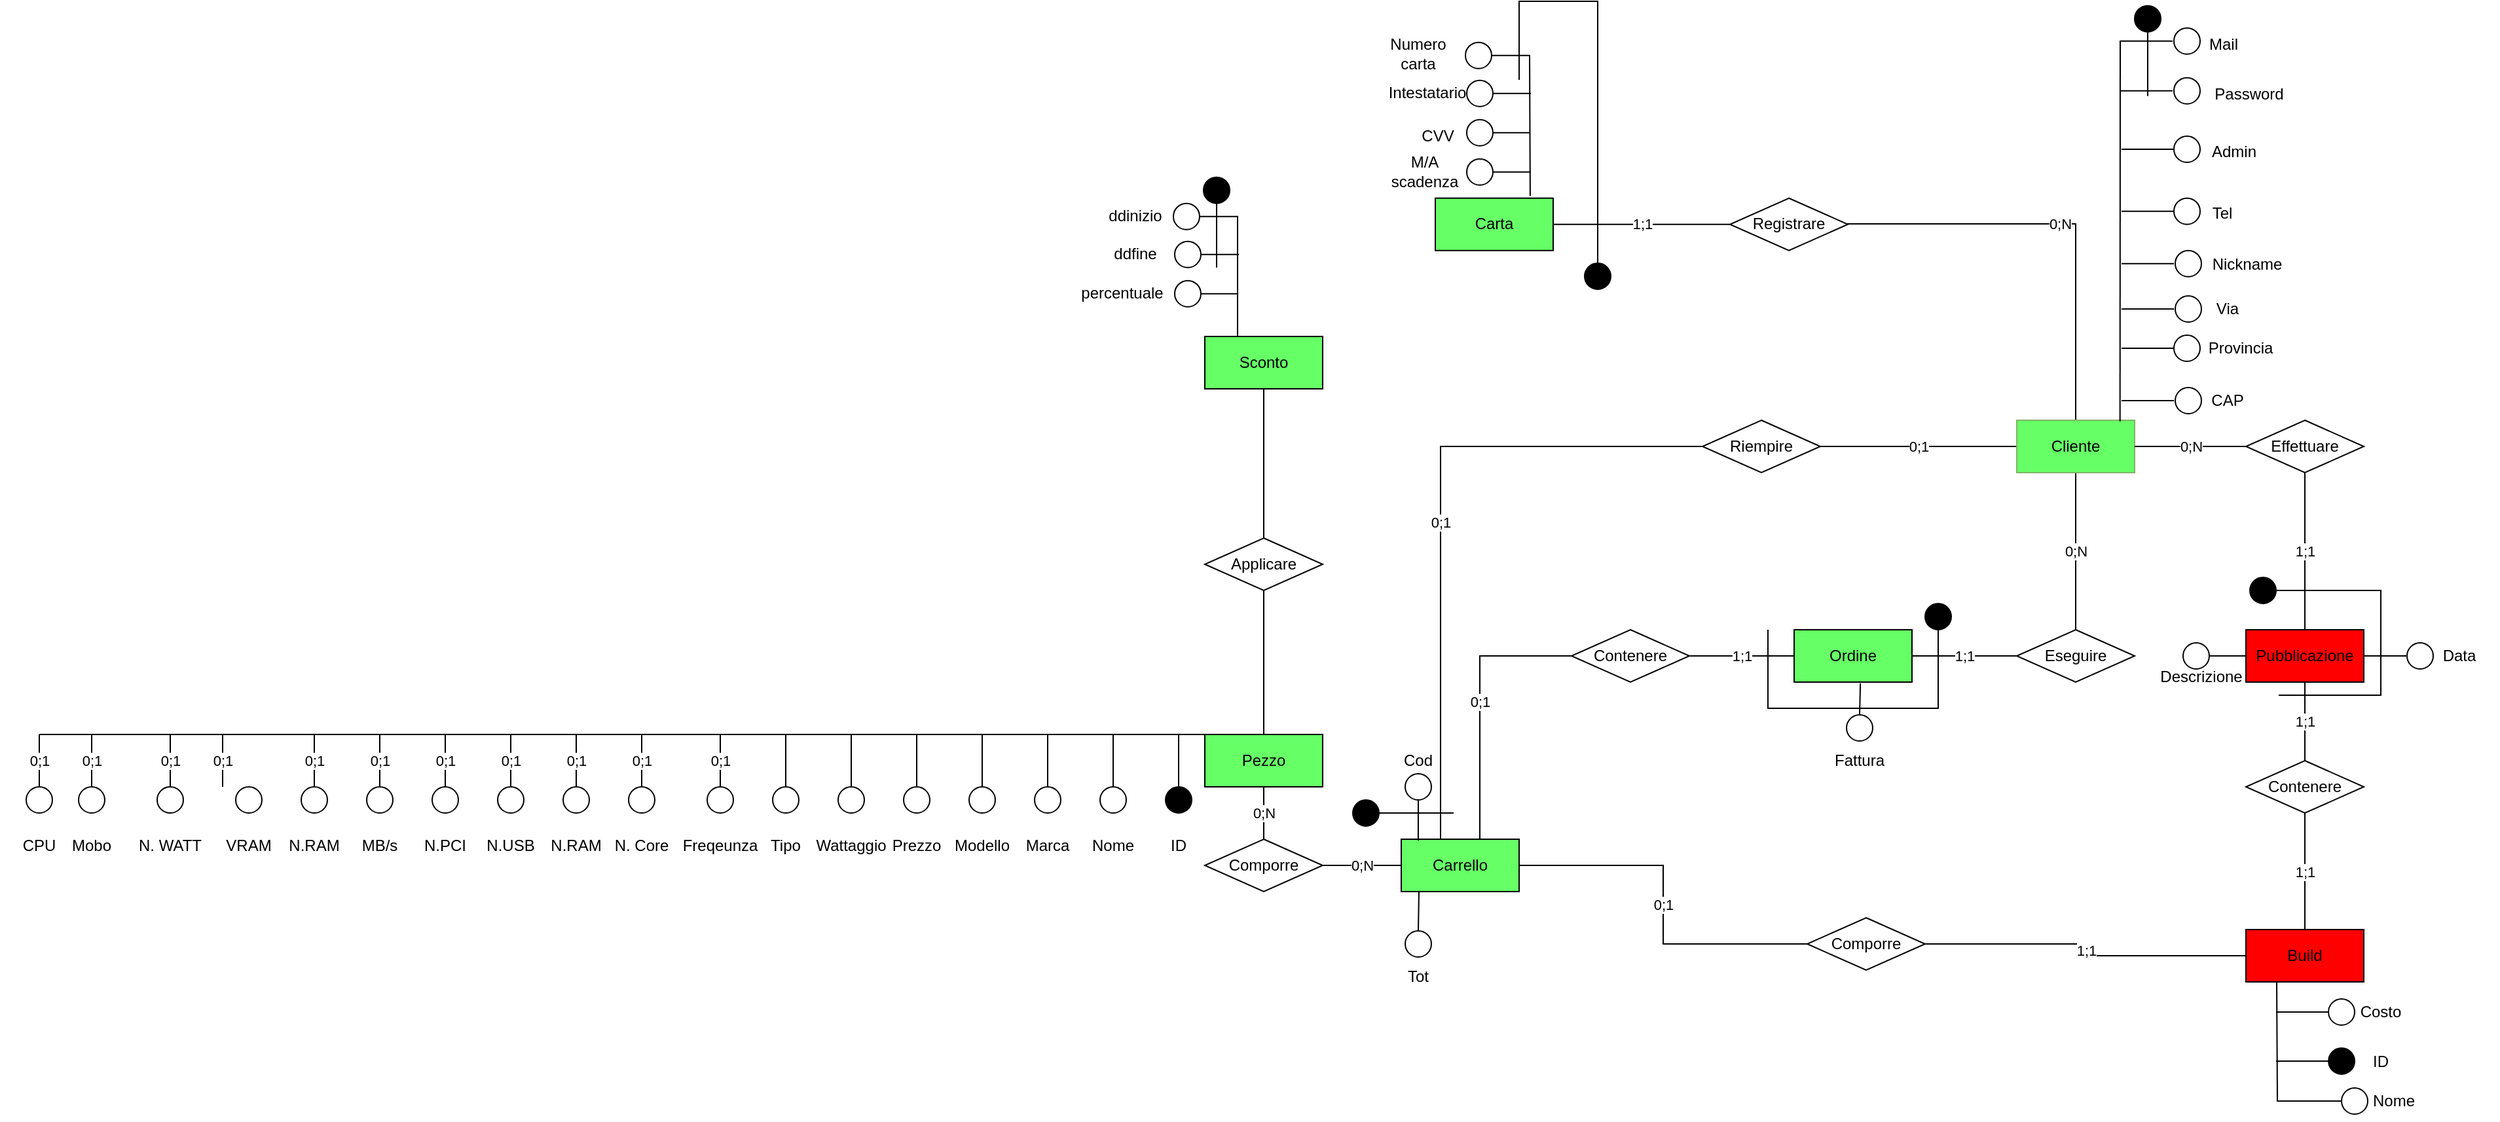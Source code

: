 <mxfile version="18.0.1" type="device" pages="3"><diagram id="FWBnXCabbHBzabaNncW-" name="Pagina-1"><mxGraphModel dx="2891" dy="1858" grid="1" gridSize="10" guides="1" tooltips="1" connect="1" arrows="1" fold="1" page="1" pageScale="1" pageWidth="827" pageHeight="1169" math="0" shadow="0"><root><mxCell id="0"/><mxCell id="1" parent="0"/><mxCell id="ofU9b3XSw7O_0wXjyeTm-33" value="0;N" style="edgeStyle=orthogonalEdgeStyle;rounded=0;orthogonalLoop=1;jettySize=auto;html=1;endArrow=none;endFill=0;fillColor=#212121;" parent="1" source="ofU9b3XSw7O_0wXjyeTm-1" target="ofU9b3XSw7O_0wXjyeTm-2" edge="1"><mxGeometry relative="1" as="geometry"/></mxCell><mxCell id="tR_3Lt066zi7M4EgL-fB-45" style="edgeStyle=orthogonalEdgeStyle;rounded=0;orthogonalLoop=1;jettySize=auto;html=1;endArrow=none;endFill=0;" edge="1" parent="1" source="ofU9b3XSw7O_0wXjyeTm-1"><mxGeometry relative="1" as="geometry"><mxPoint x="125" y="210" as="targetPoint"/></mxGeometry></mxCell><mxCell id="ofU9b3XSw7O_0wXjyeTm-1" value="Pezzo" style="rounded=0;whiteSpace=wrap;html=1;fillColor=#66FF66;" parent="1" vertex="1"><mxGeometry x="80" y="320" width="90" height="40" as="geometry"/></mxCell><mxCell id="ofU9b3XSw7O_0wXjyeTm-34" value="0;N" style="edgeStyle=orthogonalEdgeStyle;rounded=0;orthogonalLoop=1;jettySize=auto;html=1;entryX=0;entryY=0.5;entryDx=0;entryDy=0;endArrow=none;endFill=0;fillColor=#212121;" parent="1" source="ofU9b3XSw7O_0wXjyeTm-2" target="ofU9b3XSw7O_0wXjyeTm-4" edge="1"><mxGeometry relative="1" as="geometry"/></mxCell><mxCell id="ofU9b3XSw7O_0wXjyeTm-2" value="Comporre" style="rhombus;whiteSpace=wrap;html=1;" parent="1" vertex="1"><mxGeometry x="80" y="400" width="90" height="40" as="geometry"/></mxCell><mxCell id="ofU9b3XSw7O_0wXjyeTm-35" value="0;1" style="edgeStyle=orthogonalEdgeStyle;rounded=0;orthogonalLoop=1;jettySize=auto;html=1;endArrow=none;endFill=0;fillColor=#212121;" parent="1" source="ofU9b3XSw7O_0wXjyeTm-4" target="ofU9b3XSw7O_0wXjyeTm-9" edge="1"><mxGeometry relative="1" as="geometry"><Array as="points"><mxPoint x="290" y="260"/></Array></mxGeometry></mxCell><mxCell id="tR_3Lt066zi7M4EgL-fB-105" value="0;1" style="edgeStyle=orthogonalEdgeStyle;rounded=0;orthogonalLoop=1;jettySize=auto;html=1;entryX=0;entryY=0.5;entryDx=0;entryDy=0;endArrow=none;endFill=0;" edge="1" parent="1" source="ofU9b3XSw7O_0wXjyeTm-4" target="tR_3Lt066zi7M4EgL-fB-104"><mxGeometry relative="1" as="geometry"/></mxCell><mxCell id="ofU9b3XSw7O_0wXjyeTm-4" value="Carrello" style="rounded=0;whiteSpace=wrap;html=1;fillColor=#66FF66;" parent="1" vertex="1"><mxGeometry x="230" y="400" width="90" height="40" as="geometry"/></mxCell><mxCell id="ofU9b3XSw7O_0wXjyeTm-7" value="Build" style="rounded=0;whiteSpace=wrap;html=1;fillColor=#FF0000;" parent="1" vertex="1"><mxGeometry x="875" y="469" width="90" height="40" as="geometry"/></mxCell><mxCell id="ofU9b3XSw7O_0wXjyeTm-14" value="1;1" style="edgeStyle=orthogonalEdgeStyle;rounded=0;orthogonalLoop=1;jettySize=auto;html=1;endArrow=none;endFill=0;fillColor=#212121;" parent="1" source="ofU9b3XSw7O_0wXjyeTm-9" target="ofU9b3XSw7O_0wXjyeTm-12" edge="1"><mxGeometry relative="1" as="geometry"/></mxCell><mxCell id="ofU9b3XSw7O_0wXjyeTm-9" value="Contenere" style="rhombus;whiteSpace=wrap;html=1;" parent="1" vertex="1"><mxGeometry x="360" y="240" width="90" height="40" as="geometry"/></mxCell><mxCell id="ofU9b3XSw7O_0wXjyeTm-20" value="0;1" style="edgeStyle=orthogonalEdgeStyle;rounded=0;orthogonalLoop=1;jettySize=auto;html=1;entryX=0;entryY=0.5;entryDx=0;entryDy=0;endArrow=none;endFill=0;fillColor=#212121;" parent="1" source="ofU9b3XSw7O_0wXjyeTm-10" target="ofU9b3XSw7O_0wXjyeTm-18" edge="1"><mxGeometry relative="1" as="geometry"/></mxCell><mxCell id="ofU9b3XSw7O_0wXjyeTm-36" value="0;1" style="edgeStyle=orthogonalEdgeStyle;rounded=0;orthogonalLoop=1;jettySize=auto;html=1;entryX=0.5;entryY=0;entryDx=0;entryDy=0;endArrow=none;endFill=0;fillColor=#212121;" parent="1" source="ofU9b3XSw7O_0wXjyeTm-10" target="ofU9b3XSw7O_0wXjyeTm-4" edge="1"><mxGeometry relative="1" as="geometry"><Array as="points"><mxPoint x="260" y="100"/><mxPoint x="260" y="400"/></Array></mxGeometry></mxCell><mxCell id="ofU9b3XSw7O_0wXjyeTm-10" value="Riempire" style="rhombus;whiteSpace=wrap;html=1;" parent="1" vertex="1"><mxGeometry x="460" y="80" width="90" height="40" as="geometry"/></mxCell><mxCell id="ofU9b3XSw7O_0wXjyeTm-12" value="Ordine" style="rounded=0;whiteSpace=wrap;html=1;fillColor=#66FF66;" parent="1" vertex="1"><mxGeometry x="530" y="240" width="90" height="40" as="geometry"/></mxCell><mxCell id="ofU9b3XSw7O_0wXjyeTm-15" value="1;1" style="edgeStyle=orthogonalEdgeStyle;rounded=0;orthogonalLoop=1;jettySize=auto;html=1;endArrow=none;endFill=0;fillColor=#212121;" parent="1" source="ofU9b3XSw7O_0wXjyeTm-13" target="ofU9b3XSw7O_0wXjyeTm-12" edge="1"><mxGeometry relative="1" as="geometry"/></mxCell><mxCell id="ofU9b3XSw7O_0wXjyeTm-19" value="0;N" style="edgeStyle=orthogonalEdgeStyle;rounded=0;orthogonalLoop=1;jettySize=auto;html=1;entryX=0.5;entryY=1;entryDx=0;entryDy=0;endArrow=none;endFill=0;fillColor=#212121;" parent="1" source="ofU9b3XSw7O_0wXjyeTm-13" target="ofU9b3XSw7O_0wXjyeTm-18" edge="1"><mxGeometry relative="1" as="geometry"/></mxCell><mxCell id="ofU9b3XSw7O_0wXjyeTm-13" value="Eseguire" style="rhombus;whiteSpace=wrap;html=1;" parent="1" vertex="1"><mxGeometry x="700" y="240" width="90" height="40" as="geometry"/></mxCell><mxCell id="tR_3Lt066zi7M4EgL-fB-108" value="0;N" style="edgeStyle=orthogonalEdgeStyle;rounded=0;orthogonalLoop=1;jettySize=auto;html=1;endArrow=none;endFill=0;" edge="1" parent="1" source="ofU9b3XSw7O_0wXjyeTm-18"><mxGeometry relative="1" as="geometry"><mxPoint x="570" y="-70" as="targetPoint"/><Array as="points"><mxPoint x="745" y="-70"/></Array></mxGeometry></mxCell><mxCell id="ofU9b3XSw7O_0wXjyeTm-18" value="Cliente" style="rounded=0;whiteSpace=wrap;html=1;fillColor=#66FF66;strokeColor=#82b366;" parent="1" vertex="1"><mxGeometry x="700" y="80" width="90" height="40" as="geometry"/></mxCell><mxCell id="ofU9b3XSw7O_0wXjyeTm-41" value="1;1" style="edgeStyle=orthogonalEdgeStyle;rounded=0;orthogonalLoop=1;jettySize=auto;html=1;endArrow=none;endFill=0;fillColor=#212121;entryX=0.5;entryY=0;entryDx=0;entryDy=0;" parent="1" source="ofU9b3XSw7O_0wXjyeTm-25" target="ofU9b3XSw7O_0wXjyeTm-30" edge="1"><mxGeometry relative="1" as="geometry"><Array as="points"/><mxPoint x="920" y="410" as="targetPoint"/></mxGeometry></mxCell><mxCell id="ofU9b3XSw7O_0wXjyeTm-25" value="Pubblicazione" style="rounded=0;whiteSpace=wrap;html=1;fillColor=#FF0000;" parent="1" vertex="1"><mxGeometry x="875" y="240" width="90" height="40" as="geometry"/></mxCell><mxCell id="ofU9b3XSw7O_0wXjyeTm-38" value="0;N" style="edgeStyle=orthogonalEdgeStyle;rounded=0;orthogonalLoop=1;jettySize=auto;html=1;endArrow=none;endFill=0;fillColor=#212121;" parent="1" source="ofU9b3XSw7O_0wXjyeTm-26" target="ofU9b3XSw7O_0wXjyeTm-18" edge="1"><mxGeometry relative="1" as="geometry"/></mxCell><mxCell id="ofU9b3XSw7O_0wXjyeTm-39" value="1;1" style="edgeStyle=orthogonalEdgeStyle;rounded=0;orthogonalLoop=1;jettySize=auto;html=1;endArrow=none;endFill=0;fillColor=#212121;" parent="1" source="ofU9b3XSw7O_0wXjyeTm-26" target="ofU9b3XSw7O_0wXjyeTm-25" edge="1"><mxGeometry relative="1" as="geometry"/></mxCell><mxCell id="ofU9b3XSw7O_0wXjyeTm-26" value="Effettuare" style="rhombus;whiteSpace=wrap;html=1;" parent="1" vertex="1"><mxGeometry x="875" y="80" width="90" height="40" as="geometry"/></mxCell><mxCell id="ofU9b3XSw7O_0wXjyeTm-32" value="1;1" style="edgeStyle=orthogonalEdgeStyle;rounded=0;orthogonalLoop=1;jettySize=auto;html=1;endArrow=none;endFill=0;fillColor=#212121;exitX=0.5;exitY=1;exitDx=0;exitDy=0;entryX=0.5;entryY=0;entryDx=0;entryDy=0;" parent="1" source="ofU9b3XSw7O_0wXjyeTm-30" target="ofU9b3XSw7O_0wXjyeTm-7" edge="1"><mxGeometry relative="1" as="geometry"><mxPoint x="1138" y="489" as="sourcePoint"/><mxPoint x="1010" y="489" as="targetPoint"/></mxGeometry></mxCell><mxCell id="ofU9b3XSw7O_0wXjyeTm-30" value="Contenere" style="rhombus;whiteSpace=wrap;html=1;" parent="1" vertex="1"><mxGeometry x="875" y="340" width="90" height="40" as="geometry"/></mxCell><mxCell id="0aixCMXjs8IetjoY6UqO-1" value="" style="endArrow=none;html=1;rounded=0;exitX=0;exitY=0;exitDx=0;exitDy=0;" parent="1" source="ofU9b3XSw7O_0wXjyeTm-1" edge="1"><mxGeometry width="50" height="50" relative="1" as="geometry"><mxPoint x="510" y="310" as="sourcePoint"/><mxPoint x="-810" y="320" as="targetPoint"/></mxGeometry></mxCell><mxCell id="0aixCMXjs8IetjoY6UqO-2" value="" style="endArrow=none;html=1;rounded=0;entryX=0.144;entryY=0.025;entryDx=0;entryDy=0;entryPerimeter=0;exitX=0.5;exitY=1;exitDx=0;exitDy=0;" parent="1" source="0aixCMXjs8IetjoY6UqO-3" target="ofU9b3XSw7O_0wXjyeTm-4" edge="1"><mxGeometry width="50" height="50" relative="1" as="geometry"><mxPoint x="370" y="-110" as="sourcePoint"/><mxPoint x="370" y="-150" as="targetPoint"/></mxGeometry></mxCell><mxCell id="0aixCMXjs8IetjoY6UqO-3" value="" style="ellipse;whiteSpace=wrap;html=1;aspect=fixed;" parent="1" vertex="1"><mxGeometry x="233" y="350" width="20" height="20" as="geometry"/></mxCell><mxCell id="0aixCMXjs8IetjoY6UqO-4" value="Cod" style="text;html=1;strokeColor=none;fillColor=none;align=center;verticalAlign=middle;whiteSpace=wrap;rounded=0;" parent="1" vertex="1"><mxGeometry x="213" y="325" width="60" height="30" as="geometry"/></mxCell><mxCell id="0aixCMXjs8IetjoY6UqO-5" value="" style="endArrow=none;html=1;rounded=0;" parent="1" edge="1"><mxGeometry width="50" height="50" relative="1" as="geometry"><mxPoint x="60" y="360" as="sourcePoint"/><mxPoint x="60" y="320" as="targetPoint"/></mxGeometry></mxCell><mxCell id="0aixCMXjs8IetjoY6UqO-6" value="" style="ellipse;whiteSpace=wrap;html=1;aspect=fixed;fillColor=#000000;" parent="1" vertex="1"><mxGeometry x="50" y="360" width="20" height="20" as="geometry"/></mxCell><mxCell id="0aixCMXjs8IetjoY6UqO-7" value="ID" style="text;html=1;strokeColor=none;fillColor=none;align=center;verticalAlign=middle;whiteSpace=wrap;rounded=0;" parent="1" vertex="1"><mxGeometry x="30" y="390" width="60" height="30" as="geometry"/></mxCell><mxCell id="0aixCMXjs8IetjoY6UqO-8" value="" style="endArrow=none;html=1;rounded=0;" parent="1" edge="1"><mxGeometry width="50" height="50" relative="1" as="geometry"><mxPoint x="10" y="360" as="sourcePoint"/><mxPoint x="10" y="320" as="targetPoint"/></mxGeometry></mxCell><mxCell id="0aixCMXjs8IetjoY6UqO-9" value="" style="ellipse;whiteSpace=wrap;html=1;aspect=fixed;" parent="1" vertex="1"><mxGeometry y="360" width="20" height="20" as="geometry"/></mxCell><mxCell id="0aixCMXjs8IetjoY6UqO-10" value="Nome" style="text;html=1;strokeColor=none;fillColor=none;align=center;verticalAlign=middle;whiteSpace=wrap;rounded=0;" parent="1" vertex="1"><mxGeometry x="-20" y="390" width="60" height="30" as="geometry"/></mxCell><mxCell id="0aixCMXjs8IetjoY6UqO-11" value="" style="endArrow=none;html=1;rounded=0;" parent="1" edge="1"><mxGeometry width="50" height="50" relative="1" as="geometry"><mxPoint x="-40" y="360" as="sourcePoint"/><mxPoint x="-40" y="320" as="targetPoint"/></mxGeometry></mxCell><mxCell id="0aixCMXjs8IetjoY6UqO-12" value="" style="ellipse;whiteSpace=wrap;html=1;aspect=fixed;" parent="1" vertex="1"><mxGeometry x="-50" y="360" width="20" height="20" as="geometry"/></mxCell><mxCell id="0aixCMXjs8IetjoY6UqO-13" value="Marca" style="text;html=1;strokeColor=none;fillColor=none;align=center;verticalAlign=middle;whiteSpace=wrap;rounded=0;" parent="1" vertex="1"><mxGeometry x="-70" y="390" width="60" height="30" as="geometry"/></mxCell><mxCell id="0aixCMXjs8IetjoY6UqO-14" value="" style="endArrow=none;html=1;rounded=0;" parent="1" edge="1"><mxGeometry width="50" height="50" relative="1" as="geometry"><mxPoint x="-90" y="360" as="sourcePoint"/><mxPoint x="-90" y="320" as="targetPoint"/></mxGeometry></mxCell><mxCell id="0aixCMXjs8IetjoY6UqO-15" value="" style="ellipse;whiteSpace=wrap;html=1;aspect=fixed;" parent="1" vertex="1"><mxGeometry x="-100" y="360" width="20" height="20" as="geometry"/></mxCell><mxCell id="0aixCMXjs8IetjoY6UqO-16" value="Modello" style="text;html=1;strokeColor=none;fillColor=none;align=center;verticalAlign=middle;whiteSpace=wrap;rounded=0;" parent="1" vertex="1"><mxGeometry x="-120" y="390" width="60" height="30" as="geometry"/></mxCell><mxCell id="0aixCMXjs8IetjoY6UqO-17" value="" style="endArrow=none;html=1;rounded=0;" parent="1" edge="1"><mxGeometry width="50" height="50" relative="1" as="geometry"><mxPoint x="-140" y="360" as="sourcePoint"/><mxPoint x="-140" y="320" as="targetPoint"/></mxGeometry></mxCell><mxCell id="0aixCMXjs8IetjoY6UqO-18" value="" style="ellipse;whiteSpace=wrap;html=1;aspect=fixed;" parent="1" vertex="1"><mxGeometry x="-150" y="360" width="20" height="20" as="geometry"/></mxCell><mxCell id="0aixCMXjs8IetjoY6UqO-19" value="Prezzo" style="text;html=1;strokeColor=none;fillColor=none;align=center;verticalAlign=middle;whiteSpace=wrap;rounded=0;" parent="1" vertex="1"><mxGeometry x="-170" y="390" width="60" height="30" as="geometry"/></mxCell><mxCell id="0aixCMXjs8IetjoY6UqO-20" value="" style="endArrow=none;html=1;rounded=0;entryX=0.25;entryY=1;entryDx=0;entryDy=0;exitX=0.5;exitY=0;exitDx=0;exitDy=0;" parent="1" source="0aixCMXjs8IetjoY6UqO-27" edge="1"><mxGeometry width="50" height="50" relative="1" as="geometry"><mxPoint x="244" y="490" as="sourcePoint"/><mxPoint x="243.5" y="440" as="targetPoint"/></mxGeometry></mxCell><mxCell id="0aixCMXjs8IetjoY6UqO-23" value="" style="endArrow=none;html=1;rounded=0;" parent="1" edge="1"><mxGeometry width="50" height="50" relative="1" as="geometry"><mxPoint x="210" y="380" as="sourcePoint"/><mxPoint x="270" y="380" as="targetPoint"/></mxGeometry></mxCell><mxCell id="0aixCMXjs8IetjoY6UqO-26" value="" style="ellipse;whiteSpace=wrap;html=1;aspect=fixed;fillColor=#000000;" parent="1" vertex="1"><mxGeometry x="193" y="370" width="20" height="20" as="geometry"/></mxCell><mxCell id="0aixCMXjs8IetjoY6UqO-27" value="" style="ellipse;whiteSpace=wrap;html=1;aspect=fixed;" parent="1" vertex="1"><mxGeometry x="233" y="470" width="20" height="20" as="geometry"/></mxCell><mxCell id="0aixCMXjs8IetjoY6UqO-28" value="Tot" style="text;html=1;strokeColor=none;fillColor=none;align=center;verticalAlign=middle;whiteSpace=wrap;rounded=0;" parent="1" vertex="1"><mxGeometry x="213" y="490" width="60" height="30" as="geometry"/></mxCell><mxCell id="0aixCMXjs8IetjoY6UqO-29" value="" style="endArrow=none;html=1;rounded=0;entryX=0.25;entryY=1;entryDx=0;entryDy=0;" parent="1" edge="1"><mxGeometry width="50" height="50" relative="1" as="geometry"><mxPoint x="950" y="600" as="sourcePoint"/><mxPoint x="898.5" y="509" as="targetPoint"/><Array as="points"><mxPoint x="899" y="600"/></Array></mxGeometry></mxCell><mxCell id="0aixCMXjs8IetjoY6UqO-30" value="" style="ellipse;whiteSpace=wrap;html=1;aspect=fixed;" parent="1" vertex="1"><mxGeometry x="948" y="590" width="20" height="20" as="geometry"/></mxCell><mxCell id="0aixCMXjs8IetjoY6UqO-31" value="Nome" style="text;html=1;strokeColor=none;fillColor=none;align=center;verticalAlign=middle;whiteSpace=wrap;rounded=0;" parent="1" vertex="1"><mxGeometry x="958" y="585" width="60" height="30" as="geometry"/></mxCell><mxCell id="0aixCMXjs8IetjoY6UqO-32" value="" style="endArrow=none;html=1;rounded=0;" parent="1" edge="1"><mxGeometry width="50" height="50" relative="1" as="geometry"><mxPoint x="938" y="532" as="sourcePoint"/><mxPoint x="898" y="532" as="targetPoint"/></mxGeometry></mxCell><mxCell id="0aixCMXjs8IetjoY6UqO-33" value="" style="ellipse;whiteSpace=wrap;html=1;aspect=fixed;" parent="1" vertex="1"><mxGeometry x="938" y="522" width="20" height="20" as="geometry"/></mxCell><mxCell id="0aixCMXjs8IetjoY6UqO-34" value="Costo" style="text;html=1;strokeColor=none;fillColor=none;align=center;verticalAlign=middle;whiteSpace=wrap;rounded=0;" parent="1" vertex="1"><mxGeometry x="948" y="517" width="60" height="30" as="geometry"/></mxCell><mxCell id="0aixCMXjs8IetjoY6UqO-38" value="" style="endArrow=none;html=1;rounded=0;startArrow=none;exitX=0;exitY=0.5;exitDx=0;exitDy=0;" parent="1" source="0aixCMXjs8IetjoY6UqO-39" edge="1"><mxGeometry width="50" height="50" relative="1" as="geometry"><mxPoint x="1005" y="260" as="sourcePoint"/><mxPoint x="965" y="260" as="targetPoint"/></mxGeometry></mxCell><mxCell id="0aixCMXjs8IetjoY6UqO-40" value="" style="endArrow=none;html=1;rounded=0;" parent="1" edge="1"><mxGeometry width="50" height="50" relative="1" as="geometry"><mxPoint x="898" y="210" as="sourcePoint"/><mxPoint x="900" y="290" as="targetPoint"/><Array as="points"><mxPoint x="978" y="210"/><mxPoint x="978" y="290"/></Array></mxGeometry></mxCell><mxCell id="0aixCMXjs8IetjoY6UqO-41" value="" style="ellipse;whiteSpace=wrap;html=1;aspect=fixed;fillColor=#000000;" parent="1" vertex="1"><mxGeometry x="878" y="200" width="20" height="20" as="geometry"/></mxCell><mxCell id="0aixCMXjs8IetjoY6UqO-42" value="Data" style="text;html=1;strokeColor=none;fillColor=none;align=center;verticalAlign=middle;whiteSpace=wrap;rounded=0;" parent="1" vertex="1"><mxGeometry x="1008" y="245" width="60" height="30" as="geometry"/></mxCell><mxCell id="0aixCMXjs8IetjoY6UqO-43" value="" style="ellipse;whiteSpace=wrap;html=1;aspect=fixed;" parent="1" vertex="1"><mxGeometry x="827" y="250" width="20" height="20" as="geometry"/></mxCell><mxCell id="0aixCMXjs8IetjoY6UqO-44" value="" style="endArrow=none;html=1;rounded=0;entryX=1;entryY=0.5;entryDx=0;entryDy=0;" parent="1" target="0aixCMXjs8IetjoY6UqO-43" edge="1"><mxGeometry width="50" height="50" relative="1" as="geometry"><mxPoint x="875" y="260" as="sourcePoint"/><mxPoint x="850" y="260" as="targetPoint"/></mxGeometry></mxCell><mxCell id="0aixCMXjs8IetjoY6UqO-45" value="Descrizione" style="text;html=1;strokeColor=none;fillColor=none;align=center;verticalAlign=middle;whiteSpace=wrap;rounded=0;" parent="1" vertex="1"><mxGeometry x="811" y="261" width="60" height="30" as="geometry"/></mxCell><mxCell id="0aixCMXjs8IetjoY6UqO-39" value="" style="ellipse;whiteSpace=wrap;html=1;aspect=fixed;" parent="1" vertex="1"><mxGeometry x="998" y="250" width="20" height="20" as="geometry"/></mxCell><mxCell id="0aixCMXjs8IetjoY6UqO-47" value="" style="endArrow=none;html=1;rounded=0;entryX=0.876;entryY=0.021;entryDx=0;entryDy=0;entryPerimeter=0;" parent="1" target="ofU9b3XSw7O_0wXjyeTm-18" edge="1"><mxGeometry width="50" height="50" relative="1" as="geometry"><mxPoint x="779" y="-210" as="sourcePoint"/><mxPoint x="810" y="70" as="targetPoint"/></mxGeometry></mxCell><mxCell id="0aixCMXjs8IetjoY6UqO-88" value="" style="ellipse;whiteSpace=wrap;html=1;aspect=fixed;" parent="1" vertex="1"><mxGeometry x="570" y="305" width="20" height="20" as="geometry"/></mxCell><mxCell id="0aixCMXjs8IetjoY6UqO-89" value="Fattura" style="text;html=1;strokeColor=none;fillColor=none;align=center;verticalAlign=middle;whiteSpace=wrap;rounded=0;" parent="1" vertex="1"><mxGeometry x="550" y="325" width="60" height="30" as="geometry"/></mxCell><mxCell id="0aixCMXjs8IetjoY6UqO-90" value="" style="endArrow=none;html=1;rounded=0;entryX=0.562;entryY=1.021;entryDx=0;entryDy=0;entryPerimeter=0;exitX=0.5;exitY=0;exitDx=0;exitDy=0;" parent="1" source="0aixCMXjs8IetjoY6UqO-88" target="ofU9b3XSw7O_0wXjyeTm-12" edge="1"><mxGeometry width="50" height="50" relative="1" as="geometry"><mxPoint x="540" y="340" as="sourcePoint"/><mxPoint x="590" y="290" as="targetPoint"/></mxGeometry></mxCell><mxCell id="0aixCMXjs8IetjoY6UqO-91" value="" style="endArrow=none;html=1;rounded=0;" parent="1" edge="1"><mxGeometry width="50" height="50" relative="1" as="geometry"><mxPoint x="510" y="240" as="sourcePoint"/><mxPoint x="640" y="240" as="targetPoint"/><Array as="points"><mxPoint x="510" y="300"/><mxPoint x="640" y="300"/></Array></mxGeometry></mxCell><mxCell id="0aixCMXjs8IetjoY6UqO-92" value="" style="ellipse;whiteSpace=wrap;html=1;aspect=fixed;fillColor=#000000;" parent="1" vertex="1"><mxGeometry x="630" y="220" width="20" height="20" as="geometry"/></mxCell><mxCell id="vQUzYkPqWcPCwdMcP2kW-74" value="" style="ellipse;whiteSpace=wrap;html=1;aspect=fixed;" parent="1" vertex="1"><mxGeometry x="-200" y="360" width="20" height="20" as="geometry"/></mxCell><mxCell id="vQUzYkPqWcPCwdMcP2kW-75" value="Wattaggio" style="text;html=1;strokeColor=none;fillColor=none;align=center;verticalAlign=middle;whiteSpace=wrap;rounded=0;" parent="1" vertex="1"><mxGeometry x="-220" y="390" width="60" height="30" as="geometry"/></mxCell><mxCell id="vQUzYkPqWcPCwdMcP2kW-76" value="" style="endArrow=none;html=1;rounded=0;" parent="1" edge="1"><mxGeometry width="50" height="50" relative="1" as="geometry"><mxPoint x="-190.0" y="360" as="sourcePoint"/><mxPoint x="-190.0" y="320" as="targetPoint"/></mxGeometry></mxCell><mxCell id="tR_3Lt066zi7M4EgL-fB-3" value="" style="endArrow=none;html=1;rounded=0;" edge="1" parent="1"><mxGeometry width="50" height="50" relative="1" as="geometry"><mxPoint x="-240" y="360" as="sourcePoint"/><mxPoint x="-240" y="320" as="targetPoint"/></mxGeometry></mxCell><mxCell id="tR_3Lt066zi7M4EgL-fB-4" value="" style="ellipse;whiteSpace=wrap;html=1;aspect=fixed;" vertex="1" parent="1"><mxGeometry x="-250" y="360" width="20" height="20" as="geometry"/></mxCell><mxCell id="tR_3Lt066zi7M4EgL-fB-5" value="&lt;div&gt;Tipo&lt;/div&gt;" style="text;html=1;strokeColor=none;fillColor=none;align=center;verticalAlign=middle;whiteSpace=wrap;rounded=0;" vertex="1" parent="1"><mxGeometry x="-270" y="390" width="60" height="30" as="geometry"/></mxCell><mxCell id="tR_3Lt066zi7M4EgL-fB-6" value="&lt;div&gt;0;1&lt;/div&gt;" style="endArrow=none;html=1;rounded=0;" edge="1" parent="1"><mxGeometry width="50" height="50" relative="1" as="geometry"><mxPoint x="-290" y="360" as="sourcePoint"/><mxPoint x="-290" y="320" as="targetPoint"/></mxGeometry></mxCell><mxCell id="tR_3Lt066zi7M4EgL-fB-7" value="" style="ellipse;whiteSpace=wrap;html=1;aspect=fixed;" vertex="1" parent="1"><mxGeometry x="-300" y="360" width="20" height="20" as="geometry"/></mxCell><mxCell id="tR_3Lt066zi7M4EgL-fB-8" value="Freqeunza" style="text;html=1;strokeColor=none;fillColor=none;align=center;verticalAlign=middle;whiteSpace=wrap;rounded=0;" vertex="1" parent="1"><mxGeometry x="-320" y="390" width="60" height="30" as="geometry"/></mxCell><mxCell id="tR_3Lt066zi7M4EgL-fB-9" value="0;1" style="endArrow=none;html=1;rounded=0;" edge="1" parent="1"><mxGeometry width="50" height="50" relative="1" as="geometry"><mxPoint x="-350" y="360" as="sourcePoint"/><mxPoint x="-350" y="320" as="targetPoint"/></mxGeometry></mxCell><mxCell id="tR_3Lt066zi7M4EgL-fB-10" value="" style="ellipse;whiteSpace=wrap;html=1;aspect=fixed;" vertex="1" parent="1"><mxGeometry x="-360" y="360" width="20" height="20" as="geometry"/></mxCell><mxCell id="tR_3Lt066zi7M4EgL-fB-11" value="N. Core" style="text;html=1;strokeColor=none;fillColor=none;align=center;verticalAlign=middle;whiteSpace=wrap;rounded=0;" vertex="1" parent="1"><mxGeometry x="-380" y="390" width="60" height="30" as="geometry"/></mxCell><mxCell id="tR_3Lt066zi7M4EgL-fB-12" value="0;1" style="endArrow=none;html=1;rounded=0;" edge="1" parent="1"><mxGeometry width="50" height="50" relative="1" as="geometry"><mxPoint x="-400" y="360" as="sourcePoint"/><mxPoint x="-400" y="320" as="targetPoint"/></mxGeometry></mxCell><mxCell id="tR_3Lt066zi7M4EgL-fB-13" value="" style="ellipse;whiteSpace=wrap;html=1;aspect=fixed;" vertex="1" parent="1"><mxGeometry x="-410" y="360" width="20" height="20" as="geometry"/></mxCell><mxCell id="tR_3Lt066zi7M4EgL-fB-14" value="N.RAM" style="text;html=1;strokeColor=none;fillColor=none;align=center;verticalAlign=middle;whiteSpace=wrap;rounded=0;" vertex="1" parent="1"><mxGeometry x="-430" y="390" width="60" height="30" as="geometry"/></mxCell><mxCell id="tR_3Lt066zi7M4EgL-fB-15" value="0;1" style="endArrow=none;html=1;rounded=0;" edge="1" parent="1"><mxGeometry width="50" height="50" relative="1" as="geometry"><mxPoint x="-450" y="360" as="sourcePoint"/><mxPoint x="-450" y="320" as="targetPoint"/></mxGeometry></mxCell><mxCell id="tR_3Lt066zi7M4EgL-fB-16" value="" style="ellipse;whiteSpace=wrap;html=1;aspect=fixed;" vertex="1" parent="1"><mxGeometry x="-460" y="360" width="20" height="20" as="geometry"/></mxCell><mxCell id="tR_3Lt066zi7M4EgL-fB-17" value="N.USB" style="text;html=1;strokeColor=none;fillColor=none;align=center;verticalAlign=middle;whiteSpace=wrap;rounded=0;" vertex="1" parent="1"><mxGeometry x="-480" y="390" width="60" height="30" as="geometry"/></mxCell><mxCell id="tR_3Lt066zi7M4EgL-fB-18" value="0;1" style="endArrow=none;html=1;rounded=0;" edge="1" parent="1"><mxGeometry width="50" height="50" relative="1" as="geometry"><mxPoint x="-500" y="360" as="sourcePoint"/><mxPoint x="-500" y="320" as="targetPoint"/></mxGeometry></mxCell><mxCell id="tR_3Lt066zi7M4EgL-fB-19" value="" style="ellipse;whiteSpace=wrap;html=1;aspect=fixed;" vertex="1" parent="1"><mxGeometry x="-510" y="360" width="20" height="20" as="geometry"/></mxCell><mxCell id="tR_3Lt066zi7M4EgL-fB-20" value="&lt;div&gt;N.PCI&lt;/div&gt;" style="text;html=1;strokeColor=none;fillColor=none;align=center;verticalAlign=middle;whiteSpace=wrap;rounded=0;" vertex="1" parent="1"><mxGeometry x="-530" y="390" width="60" height="30" as="geometry"/></mxCell><mxCell id="tR_3Lt066zi7M4EgL-fB-24" value="0;1" style="endArrow=none;html=1;rounded=0;" edge="1" parent="1"><mxGeometry width="50" height="50" relative="1" as="geometry"><mxPoint x="-550" y="360" as="sourcePoint"/><mxPoint x="-550" y="320" as="targetPoint"/></mxGeometry></mxCell><mxCell id="tR_3Lt066zi7M4EgL-fB-25" value="" style="ellipse;whiteSpace=wrap;html=1;aspect=fixed;" vertex="1" parent="1"><mxGeometry x="-560" y="360" width="20" height="20" as="geometry"/></mxCell><mxCell id="tR_3Lt066zi7M4EgL-fB-26" value="MB/s" style="text;html=1;strokeColor=none;fillColor=none;align=center;verticalAlign=middle;whiteSpace=wrap;rounded=0;" vertex="1" parent="1"><mxGeometry x="-580" y="390" width="60" height="30" as="geometry"/></mxCell><mxCell id="tR_3Lt066zi7M4EgL-fB-27" value="0;1" style="endArrow=none;html=1;rounded=0;" edge="1" parent="1"><mxGeometry width="50" height="50" relative="1" as="geometry"><mxPoint x="-600" y="360" as="sourcePoint"/><mxPoint x="-600" y="320" as="targetPoint"/></mxGeometry></mxCell><mxCell id="tR_3Lt066zi7M4EgL-fB-28" value="" style="ellipse;whiteSpace=wrap;html=1;aspect=fixed;" vertex="1" parent="1"><mxGeometry x="-610" y="360" width="20" height="20" as="geometry"/></mxCell><mxCell id="tR_3Lt066zi7M4EgL-fB-29" value="N.RAM" style="text;html=1;strokeColor=none;fillColor=none;align=center;verticalAlign=middle;whiteSpace=wrap;rounded=0;" vertex="1" parent="1"><mxGeometry x="-630" y="390" width="60" height="30" as="geometry"/></mxCell><mxCell id="tR_3Lt066zi7M4EgL-fB-30" value="0;1" style="endArrow=none;html=1;rounded=0;" edge="1" parent="1"><mxGeometry width="50" height="50" relative="1" as="geometry"><mxPoint x="-670" y="360" as="sourcePoint"/><mxPoint x="-670" y="320" as="targetPoint"/></mxGeometry></mxCell><mxCell id="tR_3Lt066zi7M4EgL-fB-31" value="" style="ellipse;whiteSpace=wrap;html=1;aspect=fixed;" vertex="1" parent="1"><mxGeometry x="-660" y="360" width="20" height="20" as="geometry"/></mxCell><mxCell id="tR_3Lt066zi7M4EgL-fB-32" value="VRAM" style="text;html=1;strokeColor=none;fillColor=none;align=center;verticalAlign=middle;whiteSpace=wrap;rounded=0;" vertex="1" parent="1"><mxGeometry x="-680" y="390" width="60" height="30" as="geometry"/></mxCell><mxCell id="tR_3Lt066zi7M4EgL-fB-33" value="0;1" style="endArrow=none;html=1;rounded=0;" edge="1" parent="1"><mxGeometry width="50" height="50" relative="1" as="geometry"><mxPoint x="-710" y="360" as="sourcePoint"/><mxPoint x="-710" y="320" as="targetPoint"/></mxGeometry></mxCell><mxCell id="tR_3Lt066zi7M4EgL-fB-34" value="" style="ellipse;whiteSpace=wrap;html=1;aspect=fixed;" vertex="1" parent="1"><mxGeometry x="-720" y="360" width="20" height="20" as="geometry"/></mxCell><mxCell id="tR_3Lt066zi7M4EgL-fB-35" value="N. WATT" style="text;html=1;strokeColor=none;fillColor=none;align=center;verticalAlign=middle;whiteSpace=wrap;rounded=0;" vertex="1" parent="1"><mxGeometry x="-740" y="390" width="60" height="30" as="geometry"/></mxCell><mxCell id="tR_3Lt066zi7M4EgL-fB-36" value="0;1" style="endArrow=none;html=1;rounded=0;" edge="1" parent="1"><mxGeometry width="50" height="50" relative="1" as="geometry"><mxPoint x="-770" y="360" as="sourcePoint"/><mxPoint x="-770" y="320" as="targetPoint"/></mxGeometry></mxCell><mxCell id="tR_3Lt066zi7M4EgL-fB-37" value="" style="ellipse;whiteSpace=wrap;html=1;aspect=fixed;" vertex="1" parent="1"><mxGeometry x="-780" y="360" width="20" height="20" as="geometry"/></mxCell><mxCell id="tR_3Lt066zi7M4EgL-fB-38" value="Mobo" style="text;html=1;strokeColor=none;fillColor=none;align=center;verticalAlign=middle;whiteSpace=wrap;rounded=0;" vertex="1" parent="1"><mxGeometry x="-800" y="390" width="60" height="30" as="geometry"/></mxCell><mxCell id="tR_3Lt066zi7M4EgL-fB-42" value="0;1" style="endArrow=none;html=1;rounded=0;" edge="1" parent="1"><mxGeometry width="50" height="50" relative="1" as="geometry"><mxPoint x="-810" y="360" as="sourcePoint"/><mxPoint x="-810" y="320" as="targetPoint"/></mxGeometry></mxCell><mxCell id="tR_3Lt066zi7M4EgL-fB-43" value="" style="ellipse;whiteSpace=wrap;html=1;aspect=fixed;" vertex="1" parent="1"><mxGeometry x="-820" y="360" width="20" height="20" as="geometry"/></mxCell><mxCell id="tR_3Lt066zi7M4EgL-fB-44" value="CPU" style="text;html=1;strokeColor=none;fillColor=none;align=center;verticalAlign=middle;whiteSpace=wrap;rounded=0;" vertex="1" parent="1"><mxGeometry x="-840" y="390" width="60" height="30" as="geometry"/></mxCell><mxCell id="tR_3Lt066zi7M4EgL-fB-47" style="edgeStyle=orthogonalEdgeStyle;rounded=0;orthogonalLoop=1;jettySize=auto;html=1;endArrow=none;endFill=0;" edge="1" parent="1" source="tR_3Lt066zi7M4EgL-fB-46" target="tR_3Lt066zi7M4EgL-fB-48"><mxGeometry relative="1" as="geometry"><mxPoint x="125" y="60" as="targetPoint"/></mxGeometry></mxCell><mxCell id="tR_3Lt066zi7M4EgL-fB-46" value="Applicare" style="rhombus;whiteSpace=wrap;html=1;" vertex="1" parent="1"><mxGeometry x="80" y="170" width="90" height="40" as="geometry"/></mxCell><mxCell id="tR_3Lt066zi7M4EgL-fB-48" value="Sconto" style="rounded=0;whiteSpace=wrap;html=1;fillColor=#66FF66;" vertex="1" parent="1"><mxGeometry x="80" y="16" width="90" height="40" as="geometry"/></mxCell><mxCell id="tR_3Lt066zi7M4EgL-fB-49" value="" style="endArrow=none;html=1;rounded=0;startArrow=none;exitX=1;exitY=0.5;exitDx=0;exitDy=0;" edge="1" parent="1" source="tR_3Lt066zi7M4EgL-fB-51"><mxGeometry width="50" height="50" relative="1" as="geometry"><mxPoint x="39.5" y="-41.64" as="sourcePoint"/><mxPoint x="105" y="15.64" as="targetPoint"/><Array as="points"><mxPoint x="105" y="-75.64"/></Array></mxGeometry></mxCell><mxCell id="tR_3Lt066zi7M4EgL-fB-50" value="ddinizio" style="text;html=1;strokeColor=none;fillColor=none;align=center;verticalAlign=middle;whiteSpace=wrap;rounded=0;" vertex="1" parent="1"><mxGeometry x="-3" y="-90.64" width="60" height="30" as="geometry"/></mxCell><mxCell id="tR_3Lt066zi7M4EgL-fB-51" value="" style="ellipse;whiteSpace=wrap;html=1;aspect=fixed;" vertex="1" parent="1"><mxGeometry x="56" y="-85.64" width="20" height="20" as="geometry"/></mxCell><mxCell id="tR_3Lt066zi7M4EgL-fB-52" value="" style="ellipse;whiteSpace=wrap;html=1;aspect=fixed;" vertex="1" parent="1"><mxGeometry x="57" y="-56.64" width="20" height="20" as="geometry"/></mxCell><mxCell id="tR_3Lt066zi7M4EgL-fB-53" value="" style="endArrow=none;html=1;rounded=0;entryX=1;entryY=0.5;entryDx=0;entryDy=0;" edge="1" parent="1" target="tR_3Lt066zi7M4EgL-fB-52"><mxGeometry width="50" height="50" relative="1" as="geometry"><mxPoint x="106" y="-46.64" as="sourcePoint"/><mxPoint x="87" y="-38.64" as="targetPoint"/></mxGeometry></mxCell><mxCell id="tR_3Lt066zi7M4EgL-fB-54" value="ddfine" style="text;html=1;strokeColor=none;fillColor=none;align=center;verticalAlign=middle;whiteSpace=wrap;rounded=0;" vertex="1" parent="1"><mxGeometry x="-3" y="-61.64" width="60" height="30" as="geometry"/></mxCell><mxCell id="tR_3Lt066zi7M4EgL-fB-55" value="" style="ellipse;whiteSpace=wrap;html=1;aspect=fixed;" vertex="1" parent="1"><mxGeometry x="57" y="-26.64" width="20" height="20" as="geometry"/></mxCell><mxCell id="tR_3Lt066zi7M4EgL-fB-56" value="" style="endArrow=none;html=1;rounded=0;entryX=1;entryY=0.5;entryDx=0;entryDy=0;" edge="1" parent="1" target="tR_3Lt066zi7M4EgL-fB-55"><mxGeometry width="50" height="50" relative="1" as="geometry"><mxPoint x="105" y="-16.64" as="sourcePoint"/><mxPoint x="75" y="-16.64" as="targetPoint"/></mxGeometry></mxCell><mxCell id="tR_3Lt066zi7M4EgL-fB-57" value="percentuale" style="text;html=1;strokeColor=none;fillColor=none;align=center;verticalAlign=middle;whiteSpace=wrap;rounded=0;" vertex="1" parent="1"><mxGeometry x="-13" y="-31.64" width="60" height="30" as="geometry"/></mxCell><mxCell id="tR_3Lt066zi7M4EgL-fB-61" value="" style="endArrow=none;html=1;rounded=0;startArrow=none;entryX=0.5;entryY=1;entryDx=0;entryDy=0;" edge="1" parent="1" target="tR_3Lt066zi7M4EgL-fB-62"><mxGeometry width="50" height="50" relative="1" as="geometry"><mxPoint x="89" y="-36.64" as="sourcePoint"/><mxPoint x="46" y="-111.64" as="targetPoint"/></mxGeometry></mxCell><mxCell id="tR_3Lt066zi7M4EgL-fB-62" value="" style="ellipse;whiteSpace=wrap;html=1;aspect=fixed;fillColor=#000000;" vertex="1" parent="1"><mxGeometry x="79" y="-105.64" width="20" height="20" as="geometry"/></mxCell><mxCell id="tR_3Lt066zi7M4EgL-fB-74" value="" style="ellipse;whiteSpace=wrap;html=1;aspect=fixed;" vertex="1" parent="1"><mxGeometry x="821" y="55" width="20" height="20" as="geometry"/></mxCell><mxCell id="tR_3Lt066zi7M4EgL-fB-75" value="CAP" style="text;html=1;strokeColor=none;fillColor=none;align=center;verticalAlign=middle;whiteSpace=wrap;rounded=0;" vertex="1" parent="1"><mxGeometry x="831" y="50" width="60" height="30" as="geometry"/></mxCell><mxCell id="tR_3Lt066zi7M4EgL-fB-76" value="" style="endArrow=none;html=1;rounded=0;" edge="1" parent="1"><mxGeometry width="50" height="50" relative="1" as="geometry"><mxPoint x="820" y="25" as="sourcePoint"/><mxPoint x="780" y="25" as="targetPoint"/></mxGeometry></mxCell><mxCell id="tR_3Lt066zi7M4EgL-fB-77" value="" style="ellipse;whiteSpace=wrap;html=1;aspect=fixed;" vertex="1" parent="1"><mxGeometry x="820" y="15" width="20" height="20" as="geometry"/></mxCell><mxCell id="tR_3Lt066zi7M4EgL-fB-78" value="Provincia" style="text;html=1;strokeColor=none;fillColor=none;align=center;verticalAlign=middle;whiteSpace=wrap;rounded=0;" vertex="1" parent="1"><mxGeometry x="841" y="10" width="60" height="30" as="geometry"/></mxCell><mxCell id="tR_3Lt066zi7M4EgL-fB-79" value="" style="endArrow=none;html=1;rounded=0;" edge="1" parent="1"><mxGeometry width="50" height="50" relative="1" as="geometry"><mxPoint x="820" y="65" as="sourcePoint"/><mxPoint x="780" y="65" as="targetPoint"/></mxGeometry></mxCell><mxCell id="tR_3Lt066zi7M4EgL-fB-81" value="" style="ellipse;whiteSpace=wrap;html=1;aspect=fixed;" vertex="1" parent="1"><mxGeometry x="821" y="-15" width="20" height="20" as="geometry"/></mxCell><mxCell id="tR_3Lt066zi7M4EgL-fB-82" value="Via" style="text;html=1;strokeColor=none;fillColor=none;align=center;verticalAlign=middle;whiteSpace=wrap;rounded=0;" vertex="1" parent="1"><mxGeometry x="831" y="-20" width="60" height="30" as="geometry"/></mxCell><mxCell id="tR_3Lt066zi7M4EgL-fB-86" value="" style="endArrow=none;html=1;rounded=0;" edge="1" parent="1"><mxGeometry width="50" height="50" relative="1" as="geometry"><mxPoint x="820" y="-5" as="sourcePoint"/><mxPoint x="780" y="-5" as="targetPoint"/></mxGeometry></mxCell><mxCell id="tR_3Lt066zi7M4EgL-fB-101" value="" style="endArrow=none;html=1;rounded=0;" edge="1" parent="1"><mxGeometry width="50" height="50" relative="1" as="geometry"><mxPoint x="938" y="569.5" as="sourcePoint"/><mxPoint x="898" y="569.5" as="targetPoint"/></mxGeometry></mxCell><mxCell id="tR_3Lt066zi7M4EgL-fB-102" value="" style="ellipse;whiteSpace=wrap;html=1;aspect=fixed;fillColor=#000000;" vertex="1" parent="1"><mxGeometry x="938" y="559.5" width="20" height="20" as="geometry"/></mxCell><mxCell id="tR_3Lt066zi7M4EgL-fB-103" value="ID" style="text;html=1;strokeColor=none;fillColor=none;align=center;verticalAlign=middle;whiteSpace=wrap;rounded=0;" vertex="1" parent="1"><mxGeometry x="948" y="554.5" width="60" height="30" as="geometry"/></mxCell><mxCell id="tR_3Lt066zi7M4EgL-fB-106" value="1;1" style="edgeStyle=orthogonalEdgeStyle;rounded=0;orthogonalLoop=1;jettySize=auto;html=1;entryX=0;entryY=0.5;entryDx=0;entryDy=0;endArrow=none;endFill=0;" edge="1" parent="1" source="tR_3Lt066zi7M4EgL-fB-104" target="ofU9b3XSw7O_0wXjyeTm-7"><mxGeometry relative="1" as="geometry"/></mxCell><mxCell id="tR_3Lt066zi7M4EgL-fB-104" value="Comporre" style="rhombus;whiteSpace=wrap;html=1;" vertex="1" parent="1"><mxGeometry x="540" y="460" width="90" height="40" as="geometry"/></mxCell><mxCell id="tR_3Lt066zi7M4EgL-fB-125" value="1;1" style="edgeStyle=orthogonalEdgeStyle;rounded=0;orthogonalLoop=1;jettySize=auto;html=1;entryX=1;entryY=0.5;entryDx=0;entryDy=0;endArrow=none;endFill=0;" edge="1" parent="1" source="tR_3Lt066zi7M4EgL-fB-109" target="tR_3Lt066zi7M4EgL-fB-110"><mxGeometry relative="1" as="geometry"/></mxCell><mxCell id="tR_3Lt066zi7M4EgL-fB-109" value="Registrare" style="rhombus;whiteSpace=wrap;html=1;" vertex="1" parent="1"><mxGeometry x="481" y="-89.64" width="90" height="40" as="geometry"/></mxCell><mxCell id="tR_3Lt066zi7M4EgL-fB-110" value="Carta" style="rounded=0;whiteSpace=wrap;html=1;fillColor=#66FF66;" vertex="1" parent="1"><mxGeometry x="256" y="-89.64" width="90" height="40" as="geometry"/></mxCell><mxCell id="tR_3Lt066zi7M4EgL-fB-111" value="" style="endArrow=none;html=1;rounded=0;startArrow=none;exitX=1;exitY=0.5;exitDx=0;exitDy=0;entryX=0.805;entryY=-0.043;entryDx=0;entryDy=0;entryPerimeter=0;" edge="1" parent="1" source="tR_3Lt066zi7M4EgL-fB-113" target="tR_3Lt066zi7M4EgL-fB-110"><mxGeometry width="50" height="50" relative="1" as="geometry"><mxPoint x="262.5" y="-164.64" as="sourcePoint"/><mxPoint x="266" y="-129.64" as="targetPoint"/><Array as="points"><mxPoint x="328" y="-198.64"/></Array></mxGeometry></mxCell><mxCell id="tR_3Lt066zi7M4EgL-fB-112" value="Numero carta" style="text;html=1;strokeColor=none;fillColor=none;align=center;verticalAlign=middle;whiteSpace=wrap;rounded=0;" vertex="1" parent="1"><mxGeometry x="213" y="-214.64" width="60" height="30" as="geometry"/></mxCell><mxCell id="tR_3Lt066zi7M4EgL-fB-113" value="" style="ellipse;whiteSpace=wrap;html=1;aspect=fixed;" vertex="1" parent="1"><mxGeometry x="279" y="-208.64" width="20" height="20" as="geometry"/></mxCell><mxCell id="tR_3Lt066zi7M4EgL-fB-114" value="" style="ellipse;whiteSpace=wrap;html=1;aspect=fixed;" vertex="1" parent="1"><mxGeometry x="280" y="-179.64" width="20" height="20" as="geometry"/></mxCell><mxCell id="tR_3Lt066zi7M4EgL-fB-115" value="" style="endArrow=none;html=1;rounded=0;entryX=1;entryY=0.5;entryDx=0;entryDy=0;" edge="1" parent="1" target="tR_3Lt066zi7M4EgL-fB-114"><mxGeometry width="50" height="50" relative="1" as="geometry"><mxPoint x="329" y="-169.64" as="sourcePoint"/><mxPoint x="310" y="-161.64" as="targetPoint"/></mxGeometry></mxCell><mxCell id="tR_3Lt066zi7M4EgL-fB-116" value="Intestatario" style="text;html=1;strokeColor=none;fillColor=none;align=center;verticalAlign=middle;whiteSpace=wrap;rounded=0;" vertex="1" parent="1"><mxGeometry x="220" y="-184.64" width="60" height="30" as="geometry"/></mxCell><mxCell id="tR_3Lt066zi7M4EgL-fB-117" value="" style="ellipse;whiteSpace=wrap;html=1;aspect=fixed;" vertex="1" parent="1"><mxGeometry x="280" y="-149.64" width="20" height="20" as="geometry"/></mxCell><mxCell id="tR_3Lt066zi7M4EgL-fB-118" value="" style="endArrow=none;html=1;rounded=0;entryX=1;entryY=0.5;entryDx=0;entryDy=0;" edge="1" parent="1" target="tR_3Lt066zi7M4EgL-fB-117"><mxGeometry width="50" height="50" relative="1" as="geometry"><mxPoint x="328" y="-139.64" as="sourcePoint"/><mxPoint x="298" y="-139.64" as="targetPoint"/></mxGeometry></mxCell><mxCell id="tR_3Lt066zi7M4EgL-fB-119" value="CVV" style="text;html=1;strokeColor=none;fillColor=none;align=center;verticalAlign=middle;whiteSpace=wrap;rounded=0;" vertex="1" parent="1"><mxGeometry x="228" y="-151.64" width="60" height="30" as="geometry"/></mxCell><mxCell id="tR_3Lt066zi7M4EgL-fB-120" value="" style="ellipse;whiteSpace=wrap;html=1;aspect=fixed;" vertex="1" parent="1"><mxGeometry x="280" y="-119.64" width="20" height="20" as="geometry"/></mxCell><mxCell id="tR_3Lt066zi7M4EgL-fB-121" value="" style="endArrow=none;html=1;rounded=0;entryX=1;entryY=0.5;entryDx=0;entryDy=0;" edge="1" parent="1" target="tR_3Lt066zi7M4EgL-fB-120"><mxGeometry width="50" height="50" relative="1" as="geometry"><mxPoint x="329" y="-109.64" as="sourcePoint"/><mxPoint x="299" y="-109.64" as="targetPoint"/></mxGeometry></mxCell><mxCell id="tR_3Lt066zi7M4EgL-fB-122" value="M/A scadenza" style="text;html=1;strokeColor=none;fillColor=none;align=center;verticalAlign=middle;whiteSpace=wrap;rounded=0;" vertex="1" parent="1"><mxGeometry x="218" y="-124.64" width="60" height="30" as="geometry"/></mxCell><mxCell id="tR_3Lt066zi7M4EgL-fB-127" value="" style="endArrow=none;html=1;rounded=0;" edge="1" parent="1"><mxGeometry width="50" height="50" relative="1" as="geometry"><mxPoint x="320" y="-180" as="sourcePoint"/><mxPoint x="380" y="-40" as="targetPoint"/><Array as="points"><mxPoint x="320" y="-240"/><mxPoint x="380" y="-240"/></Array></mxGeometry></mxCell><mxCell id="tR_3Lt066zi7M4EgL-fB-128" value="" style="ellipse;whiteSpace=wrap;html=1;aspect=fixed;fillColor=#000000;" vertex="1" parent="1"><mxGeometry x="370" y="-40" width="20" height="20" as="geometry"/></mxCell><mxCell id="tR_3Lt066zi7M4EgL-fB-131" value="" style="ellipse;whiteSpace=wrap;html=1;aspect=fixed;" vertex="1" parent="1"><mxGeometry x="821" y="-49.64" width="20" height="20" as="geometry"/></mxCell><mxCell id="tR_3Lt066zi7M4EgL-fB-132" value="Nickname" style="text;html=1;strokeColor=none;fillColor=none;align=center;verticalAlign=middle;whiteSpace=wrap;rounded=0;" vertex="1" parent="1"><mxGeometry x="846" y="-53.64" width="60" height="30" as="geometry"/></mxCell><mxCell id="tR_3Lt066zi7M4EgL-fB-133" value="" style="endArrow=none;html=1;rounded=0;" edge="1" parent="1"><mxGeometry width="50" height="50" relative="1" as="geometry"><mxPoint x="820" y="-79.64" as="sourcePoint"/><mxPoint x="780" y="-79.64" as="targetPoint"/></mxGeometry></mxCell><mxCell id="tR_3Lt066zi7M4EgL-fB-134" value="" style="ellipse;whiteSpace=wrap;html=1;aspect=fixed;" vertex="1" parent="1"><mxGeometry x="820" y="-89.64" width="20" height="20" as="geometry"/></mxCell><mxCell id="tR_3Lt066zi7M4EgL-fB-135" value="Tel" style="text;html=1;strokeColor=none;fillColor=none;align=center;verticalAlign=middle;whiteSpace=wrap;rounded=0;" vertex="1" parent="1"><mxGeometry x="827" y="-92.64" width="60" height="30" as="geometry"/></mxCell><mxCell id="tR_3Lt066zi7M4EgL-fB-136" value="" style="endArrow=none;html=1;rounded=0;" edge="1" parent="1"><mxGeometry width="50" height="50" relative="1" as="geometry"><mxPoint x="820" y="-39.64" as="sourcePoint"/><mxPoint x="780" y="-39.64" as="targetPoint"/></mxGeometry></mxCell><mxCell id="tR_3Lt066zi7M4EgL-fB-137" value="" style="ellipse;whiteSpace=wrap;html=1;aspect=fixed;" vertex="1" parent="1"><mxGeometry x="820" y="-181.64" width="20" height="20" as="geometry"/></mxCell><mxCell id="tR_3Lt066zi7M4EgL-fB-138" value="&lt;div&gt;Password&lt;/div&gt;" style="text;html=1;strokeColor=none;fillColor=none;align=center;verticalAlign=middle;whiteSpace=wrap;rounded=0;" vertex="1" parent="1"><mxGeometry x="845" y="-183.64" width="65" height="30" as="geometry"/></mxCell><mxCell id="tR_3Lt066zi7M4EgL-fB-139" value="" style="endArrow=none;html=1;rounded=0;" edge="1" parent="1"><mxGeometry width="50" height="50" relative="1" as="geometry"><mxPoint x="819" y="-171.64" as="sourcePoint"/><mxPoint x="779" y="-171.64" as="targetPoint"/></mxGeometry></mxCell><mxCell id="tR_3Lt066zi7M4EgL-fB-142" value="" style="ellipse;whiteSpace=wrap;html=1;aspect=fixed;" vertex="1" parent="1"><mxGeometry x="820" y="-219.64" width="20" height="20" as="geometry"/></mxCell><mxCell id="tR_3Lt066zi7M4EgL-fB-143" value="Mail" style="text;html=1;strokeColor=none;fillColor=none;align=center;verticalAlign=middle;whiteSpace=wrap;rounded=0;" vertex="1" parent="1"><mxGeometry x="826" y="-221.64" width="64" height="30" as="geometry"/></mxCell><mxCell id="tR_3Lt066zi7M4EgL-fB-144" value="" style="endArrow=none;html=1;rounded=0;" edge="1" parent="1"><mxGeometry width="50" height="50" relative="1" as="geometry"><mxPoint x="819" y="-209.64" as="sourcePoint"/><mxPoint x="779" y="-209.64" as="targetPoint"/></mxGeometry></mxCell><mxCell id="tR_3Lt066zi7M4EgL-fB-146" value="" style="endArrow=none;html=1;rounded=0;startArrow=none;entryX=0.5;entryY=1;entryDx=0;entryDy=0;" edge="1" parent="1" target="tR_3Lt066zi7M4EgL-fB-147"><mxGeometry width="50" height="50" relative="1" as="geometry"><mxPoint x="800" y="-167.64" as="sourcePoint"/><mxPoint x="757" y="-242.64" as="targetPoint"/></mxGeometry></mxCell><mxCell id="tR_3Lt066zi7M4EgL-fB-147" value="" style="ellipse;whiteSpace=wrap;html=1;aspect=fixed;fillColor=#000000;" vertex="1" parent="1"><mxGeometry x="790" y="-236.64" width="20" height="20" as="geometry"/></mxCell><mxCell id="tR_3Lt066zi7M4EgL-fB-149" value="" style="endArrow=none;html=1;rounded=0;" edge="1" parent="1"><mxGeometry width="50" height="50" relative="1" as="geometry"><mxPoint x="820" y="-127.0" as="sourcePoint"/><mxPoint x="780" y="-127.0" as="targetPoint"/></mxGeometry></mxCell><mxCell id="tR_3Lt066zi7M4EgL-fB-150" value="" style="ellipse;whiteSpace=wrap;html=1;aspect=fixed;" vertex="1" parent="1"><mxGeometry x="820" y="-137" width="20" height="20" as="geometry"/></mxCell><mxCell id="tR_3Lt066zi7M4EgL-fB-151" value="Admin" style="text;html=1;strokeColor=none;fillColor=none;align=center;verticalAlign=middle;whiteSpace=wrap;rounded=0;" vertex="1" parent="1"><mxGeometry x="836" y="-140" width="60" height="30" as="geometry"/></mxCell></root></mxGraphModel></diagram><diagram id="7Tp7Zq62rpEHqReU0R1B" name="Page-2"><mxGraphModel dx="1422" dy="792" grid="1" gridSize="10" guides="1" tooltips="1" connect="1" arrows="1" fold="1" page="1" pageScale="1" pageWidth="827" pageHeight="1169" math="0" shadow="0"><root><mxCell id="0"/><mxCell id="1" parent="0"/><mxCell id="xStbUBNA2C4sVJiwn1PZ-1" style="edgeStyle=orthogonalEdgeStyle;rounded=1;sketch=0;orthogonalLoop=1;jettySize=auto;html=1;" edge="1" parent="1" source="xStbUBNA2C4sVJiwn1PZ-6" target="xStbUBNA2C4sVJiwn1PZ-8"><mxGeometry relative="1" as="geometry"/></mxCell><mxCell id="xStbUBNA2C4sVJiwn1PZ-2" style="edgeStyle=orthogonalEdgeStyle;rounded=1;sketch=0;orthogonalLoop=1;jettySize=auto;html=1;" edge="1" parent="1" source="xStbUBNA2C4sVJiwn1PZ-6" target="xStbUBNA2C4sVJiwn1PZ-12"><mxGeometry relative="1" as="geometry"/></mxCell><mxCell id="xStbUBNA2C4sVJiwn1PZ-3" style="edgeStyle=orthogonalEdgeStyle;rounded=1;sketch=0;orthogonalLoop=1;jettySize=auto;html=1;entryX=0.5;entryY=0;entryDx=0;entryDy=0;" edge="1" parent="1" source="xStbUBNA2C4sVJiwn1PZ-6" target="xStbUBNA2C4sVJiwn1PZ-16"><mxGeometry relative="1" as="geometry"/></mxCell><mxCell id="xStbUBNA2C4sVJiwn1PZ-4" style="edgeStyle=orthogonalEdgeStyle;rounded=1;sketch=0;orthogonalLoop=1;jettySize=auto;html=1;entryX=0.5;entryY=0;entryDx=0;entryDy=0;" edge="1" parent="1" source="xStbUBNA2C4sVJiwn1PZ-6" target="xStbUBNA2C4sVJiwn1PZ-15"><mxGeometry relative="1" as="geometry"/></mxCell><mxCell id="xStbUBNA2C4sVJiwn1PZ-5" style="edgeStyle=orthogonalEdgeStyle;rounded=1;sketch=0;orthogonalLoop=1;jettySize=auto;html=1;" edge="1" parent="1" source="xStbUBNA2C4sVJiwn1PZ-6" target="xStbUBNA2C4sVJiwn1PZ-17"><mxGeometry relative="1" as="geometry"/></mxCell><mxCell id="xStbUBNA2C4sVJiwn1PZ-6" value="Home page" style="rounded=1;whiteSpace=wrap;html=1;sketch=0;" vertex="1" parent="1"><mxGeometry x="490" y="260" width="120" height="60" as="geometry"/></mxCell><mxCell id="xStbUBNA2C4sVJiwn1PZ-7" style="edgeStyle=orthogonalEdgeStyle;rounded=1;sketch=0;orthogonalLoop=1;jettySize=auto;html=1;" edge="1" parent="1" source="xStbUBNA2C4sVJiwn1PZ-8" target="xStbUBNA2C4sVJiwn1PZ-10"><mxGeometry relative="1" as="geometry"/></mxCell><mxCell id="xStbUBNA2C4sVJiwn1PZ-8" value="Crea Build" style="rounded=1;whiteSpace=wrap;html=1;sketch=0;" vertex="1" parent="1"><mxGeometry x="190" y="460" width="120" height="60" as="geometry"/></mxCell><mxCell id="xStbUBNA2C4sVJiwn1PZ-9" value="" style="edgeStyle=orthogonalEdgeStyle;rounded=1;sketch=0;orthogonalLoop=1;jettySize=auto;html=1;" edge="1" parent="1" source="xStbUBNA2C4sVJiwn1PZ-10" target="xStbUBNA2C4sVJiwn1PZ-19"><mxGeometry relative="1" as="geometry"/></mxCell><mxCell id="xStbUBNA2C4sVJiwn1PZ-10" value="Catalogo build" style="rounded=1;whiteSpace=wrap;html=1;sketch=0;" vertex="1" parent="1"><mxGeometry x="190" y="630" width="120" height="60" as="geometry"/></mxCell><mxCell id="xStbUBNA2C4sVJiwn1PZ-11" style="edgeStyle=orthogonalEdgeStyle;rounded=1;sketch=0;orthogonalLoop=1;jettySize=auto;html=1;" edge="1" parent="1" source="xStbUBNA2C4sVJiwn1PZ-12" target="xStbUBNA2C4sVJiwn1PZ-18"><mxGeometry relative="1" as="geometry"/></mxCell><mxCell id="xStbUBNA2C4sVJiwn1PZ-12" value="Catalogo componenti" style="rounded=1;whiteSpace=wrap;html=1;sketch=0;" vertex="1" parent="1"><mxGeometry x="340" y="460" width="120" height="60" as="geometry"/></mxCell><mxCell id="xStbUBNA2C4sVJiwn1PZ-13" value="" style="edgeStyle=orthogonalEdgeStyle;rounded=1;sketch=0;orthogonalLoop=1;jettySize=auto;html=1;" edge="1" parent="1" source="xStbUBNA2C4sVJiwn1PZ-15" target="xStbUBNA2C4sVJiwn1PZ-20"><mxGeometry relative="1" as="geometry"/></mxCell><mxCell id="xStbUBNA2C4sVJiwn1PZ-14" value="" style="edgeStyle=orthogonalEdgeStyle;rounded=1;sketch=0;orthogonalLoop=1;jettySize=auto;html=1;" edge="1" parent="1" source="xStbUBNA2C4sVJiwn1PZ-15" target="xStbUBNA2C4sVJiwn1PZ-22"><mxGeometry relative="1" as="geometry"/></mxCell><mxCell id="xStbUBNA2C4sVJiwn1PZ-15" value="Gestione profilo" style="rounded=1;whiteSpace=wrap;html=1;sketch=0;" vertex="1" parent="1"><mxGeometry x="640" y="460" width="120" height="60" as="geometry"/></mxCell><mxCell id="xStbUBNA2C4sVJiwn1PZ-16" value="Carrello" style="rounded=1;whiteSpace=wrap;html=1;sketch=0;" vertex="1" parent="1"><mxGeometry x="490" y="460" width="120" height="60" as="geometry"/></mxCell><mxCell id="xStbUBNA2C4sVJiwn1PZ-17" value="Contatti" style="rounded=1;whiteSpace=wrap;html=1;sketch=0;" vertex="1" parent="1"><mxGeometry x="820" y="460" width="120" height="60" as="geometry"/></mxCell><mxCell id="xStbUBNA2C4sVJiwn1PZ-18" value="Visualizza componente" style="rounded=1;whiteSpace=wrap;html=1;sketch=0;" vertex="1" parent="1"><mxGeometry x="340" y="630" width="120" height="60" as="geometry"/></mxCell><mxCell id="xStbUBNA2C4sVJiwn1PZ-19" value="Visualizza build" style="rounded=1;whiteSpace=wrap;html=1;sketch=0;" vertex="1" parent="1"><mxGeometry x="190" y="770" width="120" height="60" as="geometry"/></mxCell><mxCell id="xStbUBNA2C4sVJiwn1PZ-20" value="Registrazione" style="rounded=1;whiteSpace=wrap;html=1;sketch=0;" vertex="1" parent="1"><mxGeometry x="690" y="630" width="120" height="60" as="geometry"/></mxCell><mxCell id="xStbUBNA2C4sVJiwn1PZ-21" value="" style="edgeStyle=orthogonalEdgeStyle;rounded=1;sketch=0;orthogonalLoop=1;jettySize=auto;html=1;" edge="1" parent="1" source="xStbUBNA2C4sVJiwn1PZ-22" target="xStbUBNA2C4sVJiwn1PZ-23"><mxGeometry relative="1" as="geometry"/></mxCell><mxCell id="xStbUBNA2C4sVJiwn1PZ-22" value="Login" style="rounded=1;whiteSpace=wrap;html=1;sketch=0;" vertex="1" parent="1"><mxGeometry x="560" y="630" width="120" height="60" as="geometry"/></mxCell><mxCell id="xStbUBNA2C4sVJiwn1PZ-23" value="Gestione Account" style="rounded=1;whiteSpace=wrap;html=1;sketch=0;" vertex="1" parent="1"><mxGeometry x="560" y="770" width="120" height="60" as="geometry"/></mxCell><mxCell id="xStbUBNA2C4sVJiwn1PZ-24" value="0;N" style="edgeStyle=orthogonalEdgeStyle;rounded=0;orthogonalLoop=1;jettySize=auto;html=1;endArrow=none;endFill=0;fillColor=#212121;" edge="1" parent="1" source="xStbUBNA2C4sVJiwn1PZ-25" target="xStbUBNA2C4sVJiwn1PZ-27"><mxGeometry relative="1" as="geometry"/></mxCell><mxCell id="xStbUBNA2C4sVJiwn1PZ-25" value="Pezzo" style="rounded=0;whiteSpace=wrap;html=1;" vertex="1" parent="1"><mxGeometry x="760" y="749" width="90" height="40" as="geometry"/></mxCell><mxCell id="xStbUBNA2C4sVJiwn1PZ-26" value="0;N" style="edgeStyle=orthogonalEdgeStyle;rounded=0;orthogonalLoop=1;jettySize=auto;html=1;entryX=0;entryY=0.5;entryDx=0;entryDy=0;endArrow=none;endFill=0;fillColor=#212121;" edge="1" parent="1" source="xStbUBNA2C4sVJiwn1PZ-27" target="xStbUBNA2C4sVJiwn1PZ-29"><mxGeometry relative="1" as="geometry"/></mxCell><mxCell id="xStbUBNA2C4sVJiwn1PZ-27" value="Comporre" style="rhombus;whiteSpace=wrap;html=1;" vertex="1" parent="1"><mxGeometry x="760" y="829" width="90" height="40" as="geometry"/></mxCell><mxCell id="xStbUBNA2C4sVJiwn1PZ-28" value="0;1" style="edgeStyle=orthogonalEdgeStyle;rounded=0;orthogonalLoop=1;jettySize=auto;html=1;endArrow=none;endFill=0;fillColor=#212121;" edge="1" parent="1" source="xStbUBNA2C4sVJiwn1PZ-29" target="xStbUBNA2C4sVJiwn1PZ-33"><mxGeometry relative="1" as="geometry"><Array as="points"><mxPoint x="970" y="689"/></Array></mxGeometry></mxCell><mxCell id="xStbUBNA2C4sVJiwn1PZ-29" value="Carrello" style="rounded=0;whiteSpace=wrap;html=1;" vertex="1" parent="1"><mxGeometry x="910" y="829" width="90" height="40" as="geometry"/></mxCell><mxCell id="xStbUBNA2C4sVJiwn1PZ-30" value="" style="shape=flexArrow;endArrow=classic;html=1;rounded=0;fillColor=default;entryX=0;entryY=0.5;entryDx=0;entryDy=0;exitX=1;exitY=0.5;exitDx=0;exitDy=0;" edge="1" parent="1" source="xStbUBNA2C4sVJiwn1PZ-29" target="xStbUBNA2C4sVJiwn1PZ-31"><mxGeometry width="50" height="50" relative="1" as="geometry"><mxPoint x="990" y="759" as="sourcePoint"/><mxPoint x="1000" y="849" as="targetPoint"/></mxGeometry></mxCell><mxCell id="xStbUBNA2C4sVJiwn1PZ-31" value="Build" style="rounded=0;whiteSpace=wrap;html=1;" vertex="1" parent="1"><mxGeometry x="1060" y="829" width="90" height="40" as="geometry"/></mxCell><mxCell id="xStbUBNA2C4sVJiwn1PZ-32" value="1;1" style="edgeStyle=orthogonalEdgeStyle;rounded=0;orthogonalLoop=1;jettySize=auto;html=1;endArrow=none;endFill=0;fillColor=#212121;" edge="1" parent="1" source="xStbUBNA2C4sVJiwn1PZ-33" target="xStbUBNA2C4sVJiwn1PZ-37"><mxGeometry relative="1" as="geometry"/></mxCell><mxCell id="xStbUBNA2C4sVJiwn1PZ-33" value="Contenere" style="rhombus;whiteSpace=wrap;html=1;" vertex="1" parent="1"><mxGeometry x="1040" y="669" width="90" height="40" as="geometry"/></mxCell><mxCell id="xStbUBNA2C4sVJiwn1PZ-34" value="0;1" style="edgeStyle=orthogonalEdgeStyle;rounded=0;orthogonalLoop=1;jettySize=auto;html=1;entryX=0;entryY=0.5;entryDx=0;entryDy=0;endArrow=none;endFill=0;fillColor=#212121;" edge="1" parent="1" source="xStbUBNA2C4sVJiwn1PZ-36" target="xStbUBNA2C4sVJiwn1PZ-41"><mxGeometry relative="1" as="geometry"/></mxCell><mxCell id="xStbUBNA2C4sVJiwn1PZ-35" value="0;1" style="edgeStyle=orthogonalEdgeStyle;rounded=0;orthogonalLoop=1;jettySize=auto;html=1;entryX=0.5;entryY=0;entryDx=0;entryDy=0;endArrow=none;endFill=0;fillColor=#212121;" edge="1" parent="1" source="xStbUBNA2C4sVJiwn1PZ-36" target="xStbUBNA2C4sVJiwn1PZ-29"><mxGeometry relative="1" as="geometry"><Array as="points"><mxPoint x="940" y="529"/><mxPoint x="940" y="829"/></Array></mxGeometry></mxCell><mxCell id="xStbUBNA2C4sVJiwn1PZ-36" value="Riempire" style="rhombus;whiteSpace=wrap;html=1;" vertex="1" parent="1"><mxGeometry x="1140" y="509" width="90" height="40" as="geometry"/></mxCell><mxCell id="xStbUBNA2C4sVJiwn1PZ-37" value="Ordine" style="rounded=0;whiteSpace=wrap;html=1;" vertex="1" parent="1"><mxGeometry x="1210" y="669" width="90" height="40" as="geometry"/></mxCell><mxCell id="xStbUBNA2C4sVJiwn1PZ-38" value="1;1" style="edgeStyle=orthogonalEdgeStyle;rounded=0;orthogonalLoop=1;jettySize=auto;html=1;endArrow=none;endFill=0;fillColor=#212121;" edge="1" parent="1" source="xStbUBNA2C4sVJiwn1PZ-40" target="xStbUBNA2C4sVJiwn1PZ-37"><mxGeometry relative="1" as="geometry"/></mxCell><mxCell id="xStbUBNA2C4sVJiwn1PZ-39" value="0;N" style="edgeStyle=orthogonalEdgeStyle;rounded=0;orthogonalLoop=1;jettySize=auto;html=1;entryX=0.5;entryY=1;entryDx=0;entryDy=0;endArrow=none;endFill=0;fillColor=#212121;" edge="1" parent="1" source="xStbUBNA2C4sVJiwn1PZ-40" target="xStbUBNA2C4sVJiwn1PZ-41"><mxGeometry relative="1" as="geometry"/></mxCell><mxCell id="xStbUBNA2C4sVJiwn1PZ-40" value="Eseguire" style="rhombus;whiteSpace=wrap;html=1;" vertex="1" parent="1"><mxGeometry x="1380" y="669" width="90" height="40" as="geometry"/></mxCell><mxCell id="xStbUBNA2C4sVJiwn1PZ-41" value="Cliente" style="rounded=0;whiteSpace=wrap;html=1;" vertex="1" parent="1"><mxGeometry x="1380" y="509" width="90" height="40" as="geometry"/></mxCell><mxCell id="xStbUBNA2C4sVJiwn1PZ-42" value="Utente" style="rounded=0;whiteSpace=wrap;html=1;" vertex="1" parent="1"><mxGeometry x="1347" y="419" width="90" height="40" as="geometry"/></mxCell><mxCell id="xStbUBNA2C4sVJiwn1PZ-43" value="" style="shape=flexArrow;endArrow=classic;html=1;rounded=0;fillColor=default;exitX=0.5;exitY=1;exitDx=0;exitDy=0;entryX=0.5;entryY=0;entryDx=0;entryDy=0;" edge="1" parent="1" source="xStbUBNA2C4sVJiwn1PZ-42"><mxGeometry width="50" height="50" relative="1" as="geometry"><mxPoint x="1397" y="429" as="sourcePoint"/><mxPoint x="1392" y="509" as="targetPoint"/></mxGeometry></mxCell><mxCell id="xStbUBNA2C4sVJiwn1PZ-44" value="1;1" style="edgeStyle=orthogonalEdgeStyle;rounded=0;orthogonalLoop=1;jettySize=auto;html=1;entryX=1;entryY=0.5;entryDx=0;entryDy=0;endArrow=none;endFill=0;fillColor=#212121;" edge="1" parent="1" source="xStbUBNA2C4sVJiwn1PZ-45" target="xStbUBNA2C4sVJiwn1PZ-50"><mxGeometry relative="1" as="geometry"><Array as="points"><mxPoint x="1600" y="849"/></Array></mxGeometry></mxCell><mxCell id="xStbUBNA2C4sVJiwn1PZ-45" value="Pubblicazione" style="rounded=0;whiteSpace=wrap;html=1;" vertex="1" parent="1"><mxGeometry x="1555" y="669" width="90" height="40" as="geometry"/></mxCell><mxCell id="xStbUBNA2C4sVJiwn1PZ-46" value="0;N" style="edgeStyle=orthogonalEdgeStyle;rounded=0;orthogonalLoop=1;jettySize=auto;html=1;endArrow=none;endFill=0;fillColor=#212121;" edge="1" parent="1" source="xStbUBNA2C4sVJiwn1PZ-48" target="xStbUBNA2C4sVJiwn1PZ-41"><mxGeometry relative="1" as="geometry"/></mxCell><mxCell id="xStbUBNA2C4sVJiwn1PZ-47" value="1;1" style="edgeStyle=orthogonalEdgeStyle;rounded=0;orthogonalLoop=1;jettySize=auto;html=1;endArrow=none;endFill=0;fillColor=#212121;" edge="1" parent="1" source="xStbUBNA2C4sVJiwn1PZ-48" target="xStbUBNA2C4sVJiwn1PZ-45"><mxGeometry relative="1" as="geometry"/></mxCell><mxCell id="xStbUBNA2C4sVJiwn1PZ-48" value="Effettuare" style="rhombus;whiteSpace=wrap;html=1;" vertex="1" parent="1"><mxGeometry x="1555" y="509" width="90" height="40" as="geometry"/></mxCell><mxCell id="xStbUBNA2C4sVJiwn1PZ-49" value="1;1" style="edgeStyle=orthogonalEdgeStyle;rounded=0;orthogonalLoop=1;jettySize=auto;html=1;entryX=1;entryY=0.5;entryDx=0;entryDy=0;endArrow=none;endFill=0;fillColor=#212121;" edge="1" parent="1" source="xStbUBNA2C4sVJiwn1PZ-50" target="xStbUBNA2C4sVJiwn1PZ-31"><mxGeometry relative="1" as="geometry"/></mxCell><mxCell id="xStbUBNA2C4sVJiwn1PZ-50" value="Contenere" style="rhombus;whiteSpace=wrap;html=1;" vertex="1" parent="1"><mxGeometry x="1320" y="829" width="90" height="40" as="geometry"/></mxCell><mxCell id="xStbUBNA2C4sVJiwn1PZ-51" value="" style="shape=flexArrow;endArrow=classic;html=1;rounded=0;fillColor=#000000;" edge="1" parent="1"><mxGeometry width="50" height="50" relative="1" as="geometry"><mxPoint x="804.66" y="699" as="sourcePoint"/><mxPoint x="804.66" y="749" as="targetPoint"/></mxGeometry></mxCell><mxCell id="xStbUBNA2C4sVJiwn1PZ-52" value="" style="edgeStyle=orthogonalEdgeStyle;rounded=0;orthogonalLoop=1;jettySize=auto;html=1;endArrow=none;endFill=0;fillColor=#212121;" edge="1" parent="1"><mxGeometry relative="1" as="geometry"><mxPoint x="805" y="699" as="sourcePoint"/><mxPoint x="805" y="339" as="targetPoint"/><Array as="points"><mxPoint x="805" y="579"/><mxPoint x="805" y="579"/></Array></mxGeometry></mxCell><mxCell id="xStbUBNA2C4sVJiwn1PZ-53" value="" style="edgeStyle=orthogonalEdgeStyle;rounded=0;orthogonalLoop=1;jettySize=auto;html=1;endArrow=none;endFill=0;fillColor=#212121;" edge="1" parent="1"><mxGeometry relative="1" as="geometry"><mxPoint x="725" y="339.0" as="sourcePoint"/><mxPoint x="805" y="339.0" as="targetPoint"/></mxGeometry></mxCell><mxCell id="xStbUBNA2C4sVJiwn1PZ-54" value="Cpu" style="rounded=0;whiteSpace=wrap;html=1;" vertex="1" parent="1"><mxGeometry x="640" y="319" width="90" height="40" as="geometry"/></mxCell><mxCell id="xStbUBNA2C4sVJiwn1PZ-55" value="" style="edgeStyle=orthogonalEdgeStyle;rounded=0;orthogonalLoop=1;jettySize=auto;html=1;endArrow=none;endFill=0;fillColor=#212121;" edge="1" parent="1"><mxGeometry relative="1" as="geometry"><mxPoint x="725" y="389.0" as="sourcePoint"/><mxPoint x="805" y="389.0" as="targetPoint"/></mxGeometry></mxCell><mxCell id="xStbUBNA2C4sVJiwn1PZ-56" value="Mobo" style="rounded=0;whiteSpace=wrap;html=1;" vertex="1" parent="1"><mxGeometry x="640" y="369" width="90" height="40" as="geometry"/></mxCell><mxCell id="xStbUBNA2C4sVJiwn1PZ-57" value="" style="edgeStyle=orthogonalEdgeStyle;rounded=0;orthogonalLoop=1;jettySize=auto;html=1;endArrow=none;endFill=0;fillColor=#212121;" edge="1" parent="1"><mxGeometry relative="1" as="geometry"><mxPoint x="725" y="439.0" as="sourcePoint"/><mxPoint x="805" y="439.0" as="targetPoint"/></mxGeometry></mxCell><mxCell id="xStbUBNA2C4sVJiwn1PZ-58" value="Ram" style="rounded=0;whiteSpace=wrap;html=1;" vertex="1" parent="1"><mxGeometry x="640" y="419" width="90" height="40" as="geometry"/></mxCell><mxCell id="xStbUBNA2C4sVJiwn1PZ-59" value="" style="edgeStyle=orthogonalEdgeStyle;rounded=0;orthogonalLoop=1;jettySize=auto;html=1;endArrow=none;endFill=0;fillColor=#212121;" edge="1" parent="1"><mxGeometry relative="1" as="geometry"><mxPoint x="725" y="489.0" as="sourcePoint"/><mxPoint x="805" y="489.0" as="targetPoint"/></mxGeometry></mxCell><mxCell id="xStbUBNA2C4sVJiwn1PZ-60" value="HDD/SSD" style="rounded=0;whiteSpace=wrap;html=1;" vertex="1" parent="1"><mxGeometry x="640" y="469" width="90" height="40" as="geometry"/></mxCell><mxCell id="xStbUBNA2C4sVJiwn1PZ-61" value="" style="edgeStyle=orthogonalEdgeStyle;rounded=0;orthogonalLoop=1;jettySize=auto;html=1;endArrow=none;endFill=0;fillColor=#212121;" edge="1" parent="1"><mxGeometry relative="1" as="geometry"><mxPoint x="725" y="539.0" as="sourcePoint"/><mxPoint x="805" y="539.0" as="targetPoint"/></mxGeometry></mxCell><mxCell id="xStbUBNA2C4sVJiwn1PZ-62" value="GPU" style="rounded=0;whiteSpace=wrap;html=1;" vertex="1" parent="1"><mxGeometry x="640" y="519" width="90" height="40" as="geometry"/></mxCell><mxCell id="xStbUBNA2C4sVJiwn1PZ-63" value="" style="edgeStyle=orthogonalEdgeStyle;rounded=0;orthogonalLoop=1;jettySize=auto;html=1;endArrow=none;endFill=0;fillColor=#212121;" edge="1" parent="1"><mxGeometry relative="1" as="geometry"><mxPoint x="725" y="589.0" as="sourcePoint"/><mxPoint x="805" y="589.0" as="targetPoint"/></mxGeometry></mxCell><mxCell id="xStbUBNA2C4sVJiwn1PZ-64" value="APU" style="rounded=0;whiteSpace=wrap;html=1;" vertex="1" parent="1"><mxGeometry x="641" y="569" width="90" height="40" as="geometry"/></mxCell><mxCell id="xStbUBNA2C4sVJiwn1PZ-65" value="" style="edgeStyle=orthogonalEdgeStyle;rounded=0;orthogonalLoop=1;jettySize=auto;html=1;endArrow=none;endFill=0;fillColor=#212121;" edge="1" parent="1"><mxGeometry relative="1" as="geometry"><mxPoint x="725" y="639.0" as="sourcePoint"/><mxPoint x="805" y="639.0" as="targetPoint"/></mxGeometry></mxCell><mxCell id="xStbUBNA2C4sVJiwn1PZ-66" value="Case" style="rounded=0;whiteSpace=wrap;html=1;" vertex="1" parent="1"><mxGeometry x="640" y="619" width="90" height="40" as="geometry"/></mxCell><mxCell id="xStbUBNA2C4sVJiwn1PZ-67" value="" style="edgeStyle=orthogonalEdgeStyle;rounded=0;orthogonalLoop=1;jettySize=auto;html=1;endArrow=none;endFill=0;fillColor=#212121;" edge="1" parent="1"><mxGeometry relative="1" as="geometry"><mxPoint x="725" y="689.0" as="sourcePoint"/><mxPoint x="805" y="689.0" as="targetPoint"/></mxGeometry></mxCell><mxCell id="xStbUBNA2C4sVJiwn1PZ-68" value="Dissipatore" style="rounded=0;whiteSpace=wrap;html=1;" vertex="1" parent="1"><mxGeometry x="641" y="669" width="90" height="40" as="geometry"/></mxCell><mxCell id="xStbUBNA2C4sVJiwn1PZ-69" value="" style="endArrow=none;html=1;rounded=0;exitX=0;exitY=0;exitDx=0;exitDy=0;" edge="1" parent="1" source="xStbUBNA2C4sVJiwn1PZ-25"><mxGeometry width="50" height="50" relative="1" as="geometry"><mxPoint x="1190" y="739" as="sourcePoint"/><mxPoint x="490" y="749" as="targetPoint"/></mxGeometry></mxCell><mxCell id="xStbUBNA2C4sVJiwn1PZ-70" value="" style="endArrow=none;html=1;rounded=0;entryX=0.144;entryY=0.025;entryDx=0;entryDy=0;entryPerimeter=0;exitX=0.5;exitY=1;exitDx=0;exitDy=0;" edge="1" parent="1" source="xStbUBNA2C4sVJiwn1PZ-71" target="xStbUBNA2C4sVJiwn1PZ-29"><mxGeometry width="50" height="50" relative="1" as="geometry"><mxPoint x="1050" y="319" as="sourcePoint"/><mxPoint x="1050" y="279" as="targetPoint"/></mxGeometry></mxCell><mxCell id="xStbUBNA2C4sVJiwn1PZ-71" value="" style="ellipse;whiteSpace=wrap;html=1;aspect=fixed;" vertex="1" parent="1"><mxGeometry x="913" y="779" width="20" height="20" as="geometry"/></mxCell><mxCell id="xStbUBNA2C4sVJiwn1PZ-72" value="Cod" style="text;html=1;strokeColor=none;fillColor=none;align=center;verticalAlign=middle;whiteSpace=wrap;rounded=0;" vertex="1" parent="1"><mxGeometry x="893" y="754" width="60" height="30" as="geometry"/></mxCell><mxCell id="xStbUBNA2C4sVJiwn1PZ-73" value="" style="endArrow=none;html=1;rounded=0;" edge="1" parent="1"><mxGeometry width="50" height="50" relative="1" as="geometry"><mxPoint x="740" y="789" as="sourcePoint"/><mxPoint x="740" y="749" as="targetPoint"/></mxGeometry></mxCell><mxCell id="xStbUBNA2C4sVJiwn1PZ-74" value="" style="ellipse;whiteSpace=wrap;html=1;aspect=fixed;fillColor=#000000;" vertex="1" parent="1"><mxGeometry x="730" y="789" width="20" height="20" as="geometry"/></mxCell><mxCell id="xStbUBNA2C4sVJiwn1PZ-75" value="ID" style="text;html=1;strokeColor=none;fillColor=none;align=center;verticalAlign=middle;whiteSpace=wrap;rounded=0;" vertex="1" parent="1"><mxGeometry x="710" y="819" width="60" height="30" as="geometry"/></mxCell><mxCell id="xStbUBNA2C4sVJiwn1PZ-76" value="" style="endArrow=none;html=1;rounded=0;" edge="1" parent="1"><mxGeometry width="50" height="50" relative="1" as="geometry"><mxPoint x="690" y="789" as="sourcePoint"/><mxPoint x="690" y="749" as="targetPoint"/></mxGeometry></mxCell><mxCell id="xStbUBNA2C4sVJiwn1PZ-77" value="" style="ellipse;whiteSpace=wrap;html=1;aspect=fixed;" vertex="1" parent="1"><mxGeometry x="680" y="789" width="20" height="20" as="geometry"/></mxCell><mxCell id="xStbUBNA2C4sVJiwn1PZ-78" value="Nome" style="text;html=1;strokeColor=none;fillColor=none;align=center;verticalAlign=middle;whiteSpace=wrap;rounded=0;" vertex="1" parent="1"><mxGeometry x="660" y="819" width="60" height="30" as="geometry"/></mxCell><mxCell id="xStbUBNA2C4sVJiwn1PZ-79" value="" style="endArrow=none;html=1;rounded=0;" edge="1" parent="1"><mxGeometry width="50" height="50" relative="1" as="geometry"><mxPoint x="640" y="789" as="sourcePoint"/><mxPoint x="640" y="749" as="targetPoint"/></mxGeometry></mxCell><mxCell id="xStbUBNA2C4sVJiwn1PZ-80" value="" style="ellipse;whiteSpace=wrap;html=1;aspect=fixed;" vertex="1" parent="1"><mxGeometry x="630" y="789" width="20" height="20" as="geometry"/></mxCell><mxCell id="xStbUBNA2C4sVJiwn1PZ-81" value="Marca" style="text;html=1;strokeColor=none;fillColor=none;align=center;verticalAlign=middle;whiteSpace=wrap;rounded=0;" vertex="1" parent="1"><mxGeometry x="610" y="819" width="60" height="30" as="geometry"/></mxCell><mxCell id="xStbUBNA2C4sVJiwn1PZ-82" value="" style="endArrow=none;html=1;rounded=0;" edge="1" parent="1"><mxGeometry width="50" height="50" relative="1" as="geometry"><mxPoint x="590" y="789" as="sourcePoint"/><mxPoint x="590" y="749" as="targetPoint"/></mxGeometry></mxCell><mxCell id="xStbUBNA2C4sVJiwn1PZ-83" value="" style="ellipse;whiteSpace=wrap;html=1;aspect=fixed;" vertex="1" parent="1"><mxGeometry x="580" y="789" width="20" height="20" as="geometry"/></mxCell><mxCell id="xStbUBNA2C4sVJiwn1PZ-84" value="Modello" style="text;html=1;strokeColor=none;fillColor=none;align=center;verticalAlign=middle;whiteSpace=wrap;rounded=0;" vertex="1" parent="1"><mxGeometry x="560" y="819" width="60" height="30" as="geometry"/></mxCell><mxCell id="xStbUBNA2C4sVJiwn1PZ-85" value="" style="endArrow=none;html=1;rounded=0;" edge="1" parent="1"><mxGeometry width="50" height="50" relative="1" as="geometry"><mxPoint x="540" y="789" as="sourcePoint"/><mxPoint x="540" y="749" as="targetPoint"/></mxGeometry></mxCell><mxCell id="xStbUBNA2C4sVJiwn1PZ-86" value="" style="ellipse;whiteSpace=wrap;html=1;aspect=fixed;" vertex="1" parent="1"><mxGeometry x="530" y="789" width="20" height="20" as="geometry"/></mxCell><mxCell id="xStbUBNA2C4sVJiwn1PZ-87" value="Prezzo" style="text;html=1;strokeColor=none;fillColor=none;align=center;verticalAlign=middle;whiteSpace=wrap;rounded=0;" vertex="1" parent="1"><mxGeometry x="510" y="819" width="60" height="30" as="geometry"/></mxCell><mxCell id="xStbUBNA2C4sVJiwn1PZ-88" value="" style="endArrow=none;html=1;rounded=0;entryX=0.25;entryY=1;entryDx=0;entryDy=0;exitX=0.5;exitY=0;exitDx=0;exitDy=0;" edge="1" parent="1" source="xStbUBNA2C4sVJiwn1PZ-91"><mxGeometry width="50" height="50" relative="1" as="geometry"><mxPoint x="924" y="919" as="sourcePoint"/><mxPoint x="923.5" y="869" as="targetPoint"/></mxGeometry></mxCell><mxCell id="xStbUBNA2C4sVJiwn1PZ-89" value="" style="endArrow=none;html=1;rounded=0;" edge="1" parent="1"><mxGeometry width="50" height="50" relative="1" as="geometry"><mxPoint x="890" y="809" as="sourcePoint"/><mxPoint x="950" y="809" as="targetPoint"/></mxGeometry></mxCell><mxCell id="xStbUBNA2C4sVJiwn1PZ-90" value="" style="ellipse;whiteSpace=wrap;html=1;aspect=fixed;fillColor=#000000;" vertex="1" parent="1"><mxGeometry x="873" y="799" width="20" height="20" as="geometry"/></mxCell><mxCell id="xStbUBNA2C4sVJiwn1PZ-91" value="" style="ellipse;whiteSpace=wrap;html=1;aspect=fixed;" vertex="1" parent="1"><mxGeometry x="913" y="899" width="20" height="20" as="geometry"/></mxCell><mxCell id="xStbUBNA2C4sVJiwn1PZ-92" value="Tot" style="text;html=1;strokeColor=none;fillColor=none;align=center;verticalAlign=middle;whiteSpace=wrap;rounded=0;" vertex="1" parent="1"><mxGeometry x="893" y="919" width="60" height="30" as="geometry"/></mxCell><mxCell id="xStbUBNA2C4sVJiwn1PZ-93" value="" style="endArrow=none;html=1;rounded=0;entryX=0.25;entryY=1;entryDx=0;entryDy=0;exitX=0;exitY=0.5;exitDx=0;exitDy=0;" edge="1" parent="1"><mxGeometry width="50" height="50" relative="1" as="geometry"><mxPoint x="1121" y="932" as="sourcePoint"/><mxPoint x="1080.5" y="869" as="targetPoint"/><Array as="points"><mxPoint x="1081" y="932"/></Array></mxGeometry></mxCell><mxCell id="xStbUBNA2C4sVJiwn1PZ-94" value="" style="ellipse;whiteSpace=wrap;html=1;aspect=fixed;" vertex="1" parent="1"><mxGeometry x="1121" y="922" width="20" height="20" as="geometry"/></mxCell><mxCell id="xStbUBNA2C4sVJiwn1PZ-95" value="Nome" style="text;html=1;strokeColor=none;fillColor=none;align=center;verticalAlign=middle;whiteSpace=wrap;rounded=0;" vertex="1" parent="1"><mxGeometry x="1131" y="917" width="60" height="30" as="geometry"/></mxCell><mxCell id="xStbUBNA2C4sVJiwn1PZ-96" value="" style="endArrow=none;html=1;rounded=0;" edge="1" parent="1"><mxGeometry width="50" height="50" relative="1" as="geometry"><mxPoint x="1120" y="892" as="sourcePoint"/><mxPoint x="1080" y="892" as="targetPoint"/></mxGeometry></mxCell><mxCell id="xStbUBNA2C4sVJiwn1PZ-97" value="" style="ellipse;whiteSpace=wrap;html=1;aspect=fixed;" vertex="1" parent="1"><mxGeometry x="1120" y="882" width="20" height="20" as="geometry"/></mxCell><mxCell id="xStbUBNA2C4sVJiwn1PZ-98" value="Costo" style="text;html=1;strokeColor=none;fillColor=none;align=center;verticalAlign=middle;whiteSpace=wrap;rounded=0;" vertex="1" parent="1"><mxGeometry x="1130" y="877" width="60" height="30" as="geometry"/></mxCell><mxCell id="xStbUBNA2C4sVJiwn1PZ-99" value="" style="endArrow=none;html=1;rounded=0;startArrow=none;exitX=0;exitY=0.5;exitDx=0;exitDy=0;" edge="1" parent="1" source="xStbUBNA2C4sVJiwn1PZ-106"><mxGeometry width="50" height="50" relative="1" as="geometry"><mxPoint x="1685" y="689" as="sourcePoint"/><mxPoint x="1645" y="689" as="targetPoint"/></mxGeometry></mxCell><mxCell id="xStbUBNA2C4sVJiwn1PZ-100" value="" style="endArrow=none;html=1;rounded=0;" edge="1" parent="1"><mxGeometry width="50" height="50" relative="1" as="geometry"><mxPoint x="1578" y="639" as="sourcePoint"/><mxPoint x="1578" y="739" as="targetPoint"/><Array as="points"><mxPoint x="1658" y="639"/><mxPoint x="1658" y="739"/></Array></mxGeometry></mxCell><mxCell id="xStbUBNA2C4sVJiwn1PZ-101" value="" style="ellipse;whiteSpace=wrap;html=1;aspect=fixed;fillColor=#000000;" vertex="1" parent="1"><mxGeometry x="1558" y="629" width="20" height="20" as="geometry"/></mxCell><mxCell id="xStbUBNA2C4sVJiwn1PZ-102" value="Data" style="text;html=1;strokeColor=none;fillColor=none;align=center;verticalAlign=middle;whiteSpace=wrap;rounded=0;" vertex="1" parent="1"><mxGeometry x="1688" y="674" width="60" height="30" as="geometry"/></mxCell><mxCell id="xStbUBNA2C4sVJiwn1PZ-103" value="" style="ellipse;whiteSpace=wrap;html=1;aspect=fixed;" vertex="1" parent="1"><mxGeometry x="1507" y="679" width="20" height="20" as="geometry"/></mxCell><mxCell id="xStbUBNA2C4sVJiwn1PZ-104" value="" style="endArrow=none;html=1;rounded=0;entryX=1;entryY=0.5;entryDx=0;entryDy=0;" edge="1" parent="1" target="xStbUBNA2C4sVJiwn1PZ-103"><mxGeometry width="50" height="50" relative="1" as="geometry"><mxPoint x="1555" y="689" as="sourcePoint"/><mxPoint x="1530" y="689" as="targetPoint"/></mxGeometry></mxCell><mxCell id="xStbUBNA2C4sVJiwn1PZ-105" value="Descrizione" style="text;html=1;strokeColor=none;fillColor=none;align=center;verticalAlign=middle;whiteSpace=wrap;rounded=0;" vertex="1" parent="1"><mxGeometry x="1491" y="690" width="60" height="30" as="geometry"/></mxCell><mxCell id="xStbUBNA2C4sVJiwn1PZ-106" value="" style="ellipse;whiteSpace=wrap;html=1;aspect=fixed;" vertex="1" parent="1"><mxGeometry x="1678" y="679" width="20" height="20" as="geometry"/></mxCell><mxCell id="xStbUBNA2C4sVJiwn1PZ-107" value="" style="endArrow=none;html=1;rounded=0;entryX=0.876;entryY=0.021;entryDx=0;entryDy=0;entryPerimeter=0;" edge="1" parent="1" target="xStbUBNA2C4sVJiwn1PZ-41"><mxGeometry width="50" height="50" relative="1" as="geometry"><mxPoint x="1459" y="359" as="sourcePoint"/><mxPoint x="1490" y="499" as="targetPoint"/></mxGeometry></mxCell><mxCell id="xStbUBNA2C4sVJiwn1PZ-108" value="" style="endArrow=none;html=1;rounded=0;startArrow=none;exitX=0;exitY=0.5;exitDx=0;exitDy=0;" edge="1" parent="1"><mxGeometry width="50" height="50" relative="1" as="geometry"><mxPoint x="1491" y="454" as="sourcePoint"/><mxPoint x="1459" y="454" as="targetPoint"/></mxGeometry></mxCell><mxCell id="xStbUBNA2C4sVJiwn1PZ-109" value="Indirizzo" style="text;html=1;strokeColor=none;fillColor=none;align=center;verticalAlign=middle;whiteSpace=wrap;rounded=0;" vertex="1" parent="1"><mxGeometry x="1470" y="459" width="60" height="30" as="geometry"/></mxCell><mxCell id="xStbUBNA2C4sVJiwn1PZ-110" value="" style="ellipse;whiteSpace=wrap;html=1;aspect=fixed;" vertex="1" parent="1"><mxGeometry x="1491" y="445" width="18" height="18" as="geometry"/></mxCell><mxCell id="xStbUBNA2C4sVJiwn1PZ-111" value="" style="endArrow=none;html=1;rounded=0;startArrow=none;exitX=0;exitY=0.5;exitDx=0;exitDy=0;" edge="1" parent="1" source="xStbUBNA2C4sVJiwn1PZ-115"><mxGeometry width="50" height="50" relative="1" as="geometry"><mxPoint x="1600" y="439" as="sourcePoint"/><mxPoint x="1510" y="454" as="targetPoint"/></mxGeometry></mxCell><mxCell id="xStbUBNA2C4sVJiwn1PZ-112" value="" style="endArrow=none;html=1;rounded=0;startArrow=none;exitX=0;exitY=0.5;exitDx=0;exitDy=0;" edge="1" parent="1" source="xStbUBNA2C4sVJiwn1PZ-116"><mxGeometry width="50" height="50" relative="1" as="geometry"><mxPoint x="1600" y="454" as="sourcePoint"/><mxPoint x="1510" y="454" as="targetPoint"/><Array as="points"/></mxGeometry></mxCell><mxCell id="xStbUBNA2C4sVJiwn1PZ-113" value="" style="endArrow=none;html=1;rounded=0;startArrow=none;entryX=1;entryY=0.5;entryDx=0;entryDy=0;exitX=0;exitY=0.5;exitDx=0;exitDy=0;" edge="1" parent="1" source="xStbUBNA2C4sVJiwn1PZ-114" target="xStbUBNA2C4sVJiwn1PZ-110"><mxGeometry width="50" height="50" relative="1" as="geometry"><mxPoint x="1600" y="469" as="sourcePoint"/><mxPoint x="1551" y="454" as="targetPoint"/></mxGeometry></mxCell><mxCell id="xStbUBNA2C4sVJiwn1PZ-114" value="" style="ellipse;whiteSpace=wrap;html=1;aspect=fixed;" vertex="1" parent="1"><mxGeometry x="1590" y="469" width="20" height="20" as="geometry"/></mxCell><mxCell id="xStbUBNA2C4sVJiwn1PZ-115" value="" style="ellipse;whiteSpace=wrap;html=1;aspect=fixed;" vertex="1" parent="1"><mxGeometry x="1590" y="419" width="20" height="20" as="geometry"/></mxCell><mxCell id="xStbUBNA2C4sVJiwn1PZ-116" value="" style="ellipse;whiteSpace=wrap;html=1;aspect=fixed;" vertex="1" parent="1"><mxGeometry x="1625" y="443" width="20" height="20" as="geometry"/></mxCell><mxCell id="xStbUBNA2C4sVJiwn1PZ-117" value="Via" style="text;html=1;strokeColor=none;fillColor=none;align=center;verticalAlign=middle;whiteSpace=wrap;rounded=0;" vertex="1" parent="1"><mxGeometry x="1590" y="464" width="60" height="30" as="geometry"/></mxCell><mxCell id="xStbUBNA2C4sVJiwn1PZ-118" value="Provincia" style="text;html=1;strokeColor=none;fillColor=none;align=center;verticalAlign=middle;whiteSpace=wrap;rounded=0;" vertex="1" parent="1"><mxGeometry x="1642" y="438" width="60" height="30" as="geometry"/></mxCell><mxCell id="xStbUBNA2C4sVJiwn1PZ-119" value="CAP" style="text;html=1;strokeColor=none;fillColor=none;align=center;verticalAlign=middle;whiteSpace=wrap;rounded=0;" vertex="1" parent="1"><mxGeometry x="1595" y="413" width="60" height="30" as="geometry"/></mxCell><mxCell id="xStbUBNA2C4sVJiwn1PZ-120" value="" style="endArrow=none;html=1;rounded=0;startArrow=none;exitX=0;exitY=0.5;exitDx=0;exitDy=0;" edge="1" parent="1"><mxGeometry width="50" height="50" relative="1" as="geometry"><mxPoint x="1491" y="359" as="sourcePoint"/><mxPoint x="1459" y="359" as="targetPoint"/></mxGeometry></mxCell><mxCell id="xStbUBNA2C4sVJiwn1PZ-121" value="Pagamento" style="text;html=1;strokeColor=none;fillColor=none;align=center;verticalAlign=middle;whiteSpace=wrap;rounded=0;" vertex="1" parent="1"><mxGeometry x="1470" y="364" width="60" height="30" as="geometry"/></mxCell><mxCell id="xStbUBNA2C4sVJiwn1PZ-122" value="" style="ellipse;whiteSpace=wrap;html=1;aspect=fixed;" vertex="1" parent="1"><mxGeometry x="1491" y="350" width="18" height="18" as="geometry"/></mxCell><mxCell id="xStbUBNA2C4sVJiwn1PZ-123" value="" style="endArrow=none;html=1;rounded=0;startArrow=none;exitX=0;exitY=0.5;exitDx=0;exitDy=0;" edge="1" parent="1" source="xStbUBNA2C4sVJiwn1PZ-127"><mxGeometry width="50" height="50" relative="1" as="geometry"><mxPoint x="1600" y="344" as="sourcePoint"/><mxPoint x="1510" y="359" as="targetPoint"/></mxGeometry></mxCell><mxCell id="xStbUBNA2C4sVJiwn1PZ-124" value="" style="endArrow=none;html=1;rounded=0;startArrow=none;exitX=0;exitY=0.5;exitDx=0;exitDy=0;" edge="1" parent="1" source="xStbUBNA2C4sVJiwn1PZ-128"><mxGeometry width="50" height="50" relative="1" as="geometry"><mxPoint x="1600" y="359" as="sourcePoint"/><mxPoint x="1510" y="359" as="targetPoint"/><Array as="points"/></mxGeometry></mxCell><mxCell id="xStbUBNA2C4sVJiwn1PZ-125" value="" style="endArrow=none;html=1;rounded=0;startArrow=none;entryX=1;entryY=0.5;entryDx=0;entryDy=0;exitX=0;exitY=0.5;exitDx=0;exitDy=0;" edge="1" parent="1" source="xStbUBNA2C4sVJiwn1PZ-126" target="xStbUBNA2C4sVJiwn1PZ-122"><mxGeometry width="50" height="50" relative="1" as="geometry"><mxPoint x="1600" y="374" as="sourcePoint"/><mxPoint x="1551" y="359" as="targetPoint"/></mxGeometry></mxCell><mxCell id="xStbUBNA2C4sVJiwn1PZ-126" value="" style="ellipse;whiteSpace=wrap;html=1;aspect=fixed;" vertex="1" parent="1"><mxGeometry x="1590" y="374" width="20" height="20" as="geometry"/></mxCell><mxCell id="xStbUBNA2C4sVJiwn1PZ-127" value="" style="ellipse;whiteSpace=wrap;html=1;aspect=fixed;" vertex="1" parent="1"><mxGeometry x="1590" y="324" width="20" height="20" as="geometry"/></mxCell><mxCell id="xStbUBNA2C4sVJiwn1PZ-128" value="" style="ellipse;whiteSpace=wrap;html=1;aspect=fixed;" vertex="1" parent="1"><mxGeometry x="1625" y="348" width="20" height="20" as="geometry"/></mxCell><mxCell id="xStbUBNA2C4sVJiwn1PZ-129" value="SVadbfg" style="text;html=1;strokeColor=none;fillColor=none;align=center;verticalAlign=middle;whiteSpace=wrap;rounded=0;" vertex="1" parent="1"><mxGeometry x="1605" y="369" width="60" height="30" as="geometry"/></mxCell><mxCell id="xStbUBNA2C4sVJiwn1PZ-130" value="savfdb" style="text;html=1;strokeColor=none;fillColor=none;align=center;verticalAlign=middle;whiteSpace=wrap;rounded=0;" vertex="1" parent="1"><mxGeometry x="1642" y="343" width="60" height="30" as="geometry"/></mxCell><mxCell id="xStbUBNA2C4sVJiwn1PZ-131" value="klnj" style="text;html=1;strokeColor=none;fillColor=none;align=center;verticalAlign=middle;whiteSpace=wrap;rounded=0;" vertex="1" parent="1"><mxGeometry x="1595" y="318" width="60" height="30" as="geometry"/></mxCell><mxCell id="xStbUBNA2C4sVJiwn1PZ-132" value="" style="endArrow=none;html=1;rounded=0;startArrow=none;exitX=1;exitY=0.5;exitDx=0;exitDy=0;entryX=0.805;entryY=-0.043;entryDx=0;entryDy=0;entryPerimeter=0;" edge="1" parent="1" source="xStbUBNA2C4sVJiwn1PZ-134" target="xStbUBNA2C4sVJiwn1PZ-42"><mxGeometry width="50" height="50" relative="1" as="geometry"><mxPoint x="1353.5" y="344" as="sourcePoint"/><mxPoint x="1357" y="379" as="targetPoint"/><Array as="points"><mxPoint x="1419" y="310"/></Array></mxGeometry></mxCell><mxCell id="xStbUBNA2C4sVJiwn1PZ-133" value="Mail" style="text;html=1;strokeColor=none;fillColor=none;align=center;verticalAlign=middle;whiteSpace=wrap;rounded=0;" vertex="1" parent="1"><mxGeometry x="1320" y="294" width="60" height="30" as="geometry"/></mxCell><mxCell id="xStbUBNA2C4sVJiwn1PZ-134" value="" style="ellipse;whiteSpace=wrap;html=1;aspect=fixed;" vertex="1" parent="1"><mxGeometry x="1370" y="300" width="20" height="20" as="geometry"/></mxCell><mxCell id="xStbUBNA2C4sVJiwn1PZ-135" value="" style="ellipse;whiteSpace=wrap;html=1;aspect=fixed;" vertex="1" parent="1"><mxGeometry x="1371" y="329" width="20" height="20" as="geometry"/></mxCell><mxCell id="xStbUBNA2C4sVJiwn1PZ-136" value="" style="endArrow=none;html=1;rounded=0;entryX=1;entryY=0.5;entryDx=0;entryDy=0;" edge="1" parent="1" target="xStbUBNA2C4sVJiwn1PZ-135"><mxGeometry width="50" height="50" relative="1" as="geometry"><mxPoint x="1420" y="339" as="sourcePoint"/><mxPoint x="1401" y="347" as="targetPoint"/></mxGeometry></mxCell><mxCell id="xStbUBNA2C4sVJiwn1PZ-137" value="Password" style="text;html=1;strokeColor=none;fillColor=none;align=center;verticalAlign=middle;whiteSpace=wrap;rounded=0;" vertex="1" parent="1"><mxGeometry x="1311" y="324" width="60" height="30" as="geometry"/></mxCell><mxCell id="xStbUBNA2C4sVJiwn1PZ-138" value="" style="ellipse;whiteSpace=wrap;html=1;aspect=fixed;" vertex="1" parent="1"><mxGeometry x="1371" y="359" width="20" height="20" as="geometry"/></mxCell><mxCell id="xStbUBNA2C4sVJiwn1PZ-139" value="" style="endArrow=none;html=1;rounded=0;entryX=1;entryY=0.5;entryDx=0;entryDy=0;" edge="1" parent="1" target="xStbUBNA2C4sVJiwn1PZ-138"><mxGeometry width="50" height="50" relative="1" as="geometry"><mxPoint x="1419" y="369" as="sourcePoint"/><mxPoint x="1389" y="369" as="targetPoint"/></mxGeometry></mxCell><mxCell id="xStbUBNA2C4sVJiwn1PZ-140" value="Tel" style="text;html=1;strokeColor=none;fillColor=none;align=center;verticalAlign=middle;whiteSpace=wrap;rounded=0;" vertex="1" parent="1"><mxGeometry x="1330" y="354" width="60" height="30" as="geometry"/></mxCell><mxCell id="xStbUBNA2C4sVJiwn1PZ-141" value="" style="ellipse;whiteSpace=wrap;html=1;aspect=fixed;" vertex="1" parent="1"><mxGeometry x="1371" y="389" width="20" height="20" as="geometry"/></mxCell><mxCell id="xStbUBNA2C4sVJiwn1PZ-142" value="" style="endArrow=none;html=1;rounded=0;entryX=1;entryY=0.5;entryDx=0;entryDy=0;" edge="1" parent="1" target="xStbUBNA2C4sVJiwn1PZ-141"><mxGeometry width="50" height="50" relative="1" as="geometry"><mxPoint x="1420" y="399" as="sourcePoint"/><mxPoint x="1390" y="399" as="targetPoint"/></mxGeometry></mxCell><mxCell id="xStbUBNA2C4sVJiwn1PZ-143" value="Nikname" style="text;html=1;strokeColor=none;fillColor=none;align=center;verticalAlign=middle;whiteSpace=wrap;rounded=0;" vertex="1" parent="1"><mxGeometry x="1313" y="384" width="60" height="30" as="geometry"/></mxCell><mxCell id="xStbUBNA2C4sVJiwn1PZ-144" value="" style="endArrow=none;html=1;rounded=0;startArrow=none;entryX=0.5;entryY=1;entryDx=0;entryDy=0;" edge="1" parent="1" target="xStbUBNA2C4sVJiwn1PZ-145"><mxGeometry width="50" height="50" relative="1" as="geometry"><mxPoint x="1403" y="349" as="sourcePoint"/><mxPoint x="1360" y="274" as="targetPoint"/></mxGeometry></mxCell><mxCell id="xStbUBNA2C4sVJiwn1PZ-145" value="" style="ellipse;whiteSpace=wrap;html=1;aspect=fixed;fillColor=#000000;" vertex="1" parent="1"><mxGeometry x="1393" y="280" width="20" height="20" as="geometry"/></mxCell><mxCell id="xStbUBNA2C4sVJiwn1PZ-146" value="" style="ellipse;whiteSpace=wrap;html=1;aspect=fixed;" vertex="1" parent="1"><mxGeometry x="1250" y="734" width="20" height="20" as="geometry"/></mxCell><mxCell id="xStbUBNA2C4sVJiwn1PZ-147" value="Fattura" style="text;html=1;strokeColor=none;fillColor=none;align=center;verticalAlign=middle;whiteSpace=wrap;rounded=0;" vertex="1" parent="1"><mxGeometry x="1230" y="754" width="60" height="30" as="geometry"/></mxCell><mxCell id="xStbUBNA2C4sVJiwn1PZ-148" value="" style="endArrow=none;html=1;rounded=0;entryX=0.562;entryY=1.021;entryDx=0;entryDy=0;entryPerimeter=0;exitX=0.5;exitY=0;exitDx=0;exitDy=0;" edge="1" parent="1" source="xStbUBNA2C4sVJiwn1PZ-146" target="xStbUBNA2C4sVJiwn1PZ-37"><mxGeometry width="50" height="50" relative="1" as="geometry"><mxPoint x="1220" y="769" as="sourcePoint"/><mxPoint x="1270" y="719" as="targetPoint"/></mxGeometry></mxCell><mxCell id="xStbUBNA2C4sVJiwn1PZ-149" value="" style="endArrow=none;html=1;rounded=0;" edge="1" parent="1"><mxGeometry width="50" height="50" relative="1" as="geometry"><mxPoint x="1190" y="669" as="sourcePoint"/><mxPoint x="1320" y="669" as="targetPoint"/><Array as="points"><mxPoint x="1190" y="729"/><mxPoint x="1320" y="729"/></Array></mxGeometry></mxCell><mxCell id="xStbUBNA2C4sVJiwn1PZ-150" value="" style="ellipse;whiteSpace=wrap;html=1;aspect=fixed;fillColor=#000000;" vertex="1" parent="1"><mxGeometry x="1310" y="649" width="20" height="20" as="geometry"/></mxCell><mxCell id="xStbUBNA2C4sVJiwn1PZ-151" value="" style="endArrow=none;html=1;rounded=0;exitX=0;exitY=1;exitDx=0;exitDy=0;entryX=0.5;entryY=1;entryDx=0;entryDy=0;" edge="1" parent="1" source="xStbUBNA2C4sVJiwn1PZ-54" target="xStbUBNA2C4sVJiwn1PZ-152"><mxGeometry width="50" height="50" relative="1" as="geometry"><mxPoint x="640.0" y="319" as="sourcePoint"/><mxPoint x="560" y="329" as="targetPoint"/><Array as="points"><mxPoint x="552" y="359"/></Array></mxGeometry></mxCell><mxCell id="xStbUBNA2C4sVJiwn1PZ-152" value="" style="ellipse;whiteSpace=wrap;html=1;aspect=fixed;" vertex="1" parent="1"><mxGeometry x="542" y="333" width="20" height="20" as="geometry"/></mxCell><mxCell id="xStbUBNA2C4sVJiwn1PZ-153" value="Frequenza" style="text;html=1;strokeColor=none;fillColor=none;align=center;verticalAlign=middle;whiteSpace=wrap;rounded=0;" vertex="1" parent="1"><mxGeometry x="522" y="309" width="60" height="30" as="geometry"/></mxCell><mxCell id="xStbUBNA2C4sVJiwn1PZ-154" value="" style="endArrow=none;html=1;rounded=0;exitX=0.5;exitY=1;exitDx=0;exitDy=0;" edge="1" parent="1" source="xStbUBNA2C4sVJiwn1PZ-155"><mxGeometry width="50" height="50" relative="1" as="geometry"><mxPoint x="609.0" y="318" as="sourcePoint"/><mxPoint x="609" y="359" as="targetPoint"/></mxGeometry></mxCell><mxCell id="xStbUBNA2C4sVJiwn1PZ-155" value="" style="ellipse;whiteSpace=wrap;html=1;aspect=fixed;" vertex="1" parent="1"><mxGeometry x="599" y="333" width="20" height="20" as="geometry"/></mxCell><mxCell id="xStbUBNA2C4sVJiwn1PZ-156" value="N. Core" style="text;html=1;strokeColor=none;fillColor=none;align=center;verticalAlign=middle;whiteSpace=wrap;rounded=0;" vertex="1" parent="1"><mxGeometry x="579" y="310" width="60" height="30" as="geometry"/></mxCell><mxCell id="xStbUBNA2C4sVJiwn1PZ-157" value="N. RAM" style="text;html=1;strokeColor=none;fillColor=none;align=center;verticalAlign=middle;whiteSpace=wrap;rounded=0;" vertex="1" parent="1"><mxGeometry x="491" y="360" width="60" height="30" as="geometry"/></mxCell><mxCell id="xStbUBNA2C4sVJiwn1PZ-158" value="" style="endArrow=none;html=1;rounded=0;exitX=0.5;exitY=1;exitDx=0;exitDy=0;" edge="1" parent="1" source="xStbUBNA2C4sVJiwn1PZ-159"><mxGeometry width="50" height="50" relative="1" as="geometry"><mxPoint x="614.0" y="367.0" as="sourcePoint"/><mxPoint x="614" y="408" as="targetPoint"/></mxGeometry></mxCell><mxCell id="xStbUBNA2C4sVJiwn1PZ-159" value="" style="ellipse;whiteSpace=wrap;html=1;aspect=fixed;" vertex="1" parent="1"><mxGeometry x="604" y="380" width="20" height="20" as="geometry"/></mxCell><mxCell id="xStbUBNA2C4sVJiwn1PZ-160" value="N. PCI" style="text;html=1;strokeColor=none;fillColor=none;align=center;verticalAlign=middle;whiteSpace=wrap;rounded=0;" vertex="1" parent="1"><mxGeometry x="585" y="359" width="60" height="30" as="geometry"/></mxCell><mxCell id="xStbUBNA2C4sVJiwn1PZ-161" value="" style="ellipse;whiteSpace=wrap;html=1;aspect=fixed;" vertex="1" parent="1"><mxGeometry x="511" y="384" width="20" height="20" as="geometry"/></mxCell><mxCell id="xStbUBNA2C4sVJiwn1PZ-162" value="" style="endArrow=none;html=1;rounded=0;exitX=0;exitY=1;exitDx=0;exitDy=0;entryX=0.5;entryY=1;entryDx=0;entryDy=0;" edge="1" parent="1" target="xStbUBNA2C4sVJiwn1PZ-161"><mxGeometry width="50" height="50" relative="1" as="geometry"><mxPoint x="640.0" y="409" as="sourcePoint"/><mxPoint x="510" y="469" as="targetPoint"/><Array as="points"><mxPoint x="521" y="409"/></Array></mxGeometry></mxCell><mxCell id="xStbUBNA2C4sVJiwn1PZ-163" value="" style="endArrow=none;html=1;rounded=0;exitX=0.5;exitY=1;exitDx=0;exitDy=0;" edge="1" parent="1"><mxGeometry width="50" height="50" relative="1" as="geometry"><mxPoint x="570.0" y="404" as="sourcePoint"/><mxPoint x="570" y="412.0" as="targetPoint"/></mxGeometry></mxCell><mxCell id="xStbUBNA2C4sVJiwn1PZ-164" value="" style="ellipse;whiteSpace=wrap;html=1;aspect=fixed;" vertex="1" parent="1"><mxGeometry x="560" y="381" width="20" height="20" as="geometry"/></mxCell><mxCell id="xStbUBNA2C4sVJiwn1PZ-165" value="N. USB" style="text;html=1;strokeColor=none;fillColor=none;align=center;verticalAlign=middle;whiteSpace=wrap;rounded=0;" vertex="1" parent="1"><mxGeometry x="541" y="360" width="60" height="30" as="geometry"/></mxCell><mxCell id="xStbUBNA2C4sVJiwn1PZ-166" style="edgeStyle=orthogonalEdgeStyle;rounded=0;orthogonalLoop=1;jettySize=auto;html=1;endArrow=none;endFill=0;entryX=0;entryY=1;entryDx=0;entryDy=0;" edge="1" parent="1" source="xStbUBNA2C4sVJiwn1PZ-167" target="xStbUBNA2C4sVJiwn1PZ-58"><mxGeometry relative="1" as="geometry"><mxPoint x="589" y="519" as="targetPoint"/><Array as="points"><mxPoint x="607" y="459"/></Array></mxGeometry></mxCell><mxCell id="xStbUBNA2C4sVJiwn1PZ-167" value="" style="ellipse;whiteSpace=wrap;html=1;aspect=fixed;" vertex="1" parent="1"><mxGeometry x="597" y="432" width="20" height="20" as="geometry"/></mxCell><mxCell id="xStbUBNA2C4sVJiwn1PZ-168" value="Frequenza" style="text;html=1;strokeColor=none;fillColor=none;align=center;verticalAlign=middle;whiteSpace=wrap;rounded=0;" vertex="1" parent="1"><mxGeometry x="577" y="411" width="60" height="30" as="geometry"/></mxCell><mxCell id="xStbUBNA2C4sVJiwn1PZ-169" value="MB/s" style="text;html=1;strokeColor=none;fillColor=none;align=center;verticalAlign=middle;whiteSpace=wrap;rounded=0;" vertex="1" parent="1"><mxGeometry x="581" y="458" width="60" height="30" as="geometry"/></mxCell><mxCell id="xStbUBNA2C4sVJiwn1PZ-170" style="edgeStyle=orthogonalEdgeStyle;rounded=0;orthogonalLoop=1;jettySize=auto;html=1;entryX=0;entryY=1;entryDx=0;entryDy=0;endArrow=none;endFill=0;" edge="1" parent="1" source="xStbUBNA2C4sVJiwn1PZ-171" target="xStbUBNA2C4sVJiwn1PZ-60"><mxGeometry relative="1" as="geometry"><Array as="points"><mxPoint x="610" y="509"/></Array></mxGeometry></mxCell><mxCell id="xStbUBNA2C4sVJiwn1PZ-171" value="" style="ellipse;whiteSpace=wrap;html=1;aspect=fixed;" vertex="1" parent="1"><mxGeometry x="600" y="479" width="20" height="20" as="geometry"/></mxCell><mxCell id="xStbUBNA2C4sVJiwn1PZ-172" value="" style="ellipse;whiteSpace=wrap;html=1;aspect=fixed;" vertex="1" parent="1"><mxGeometry x="560" y="529" width="20" height="20" as="geometry"/></mxCell><mxCell id="xStbUBNA2C4sVJiwn1PZ-173" value="" style="endArrow=none;html=1;rounded=0;exitX=0;exitY=1;exitDx=0;exitDy=0;entryX=0.5;entryY=1;entryDx=0;entryDy=0;" edge="1" parent="1" target="xStbUBNA2C4sVJiwn1PZ-172"><mxGeometry width="50" height="50" relative="1" as="geometry"><mxPoint x="641.0" y="558" as="sourcePoint"/><mxPoint x="511" y="618" as="targetPoint"/><Array as="points"><mxPoint x="570" y="558"/></Array></mxGeometry></mxCell><mxCell id="xStbUBNA2C4sVJiwn1PZ-174" value="" style="endArrow=none;html=1;rounded=0;exitX=0.5;exitY=1;exitDx=0;exitDy=0;" edge="1" parent="1"><mxGeometry width="50" height="50" relative="1" as="geometry"><mxPoint x="618.0" y="550" as="sourcePoint"/><mxPoint x="618.0" y="558.0" as="targetPoint"/></mxGeometry></mxCell><mxCell id="xStbUBNA2C4sVJiwn1PZ-175" value="" style="ellipse;whiteSpace=wrap;html=1;aspect=fixed;" vertex="1" parent="1"><mxGeometry x="608" y="530" width="20" height="20" as="geometry"/></mxCell><mxCell id="xStbUBNA2C4sVJiwn1PZ-176" value="Frequenza" style="text;html=1;strokeColor=none;fillColor=none;align=center;verticalAlign=middle;whiteSpace=wrap;rounded=0;" vertex="1" parent="1"><mxGeometry x="536" y="509" width="60" height="30" as="geometry"/></mxCell><mxCell id="xStbUBNA2C4sVJiwn1PZ-177" value="VRAM" style="text;html=1;strokeColor=none;fillColor=none;align=center;verticalAlign=middle;whiteSpace=wrap;rounded=0;" vertex="1" parent="1"><mxGeometry x="588" y="510" width="60" height="30" as="geometry"/></mxCell><mxCell id="xStbUBNA2C4sVJiwn1PZ-178" style="edgeStyle=orthogonalEdgeStyle;rounded=0;orthogonalLoop=1;jettySize=auto;html=1;entryX=0;entryY=1;entryDx=0;entryDy=0;endArrow=none;endFill=0;" edge="1" parent="1" source="xStbUBNA2C4sVJiwn1PZ-179" target="xStbUBNA2C4sVJiwn1PZ-64"><mxGeometry relative="1" as="geometry"><Array as="points"><mxPoint x="613" y="589"/><mxPoint x="613" y="609"/></Array></mxGeometry></mxCell><mxCell id="xStbUBNA2C4sVJiwn1PZ-179" value="" style="ellipse;whiteSpace=wrap;html=1;aspect=fixed;" vertex="1" parent="1"><mxGeometry x="603" y="583" width="20" height="20" as="geometry"/></mxCell><mxCell id="xStbUBNA2C4sVJiwn1PZ-180" value="Watt" style="text;html=1;strokeColor=none;fillColor=none;align=center;verticalAlign=middle;whiteSpace=wrap;rounded=0;" vertex="1" parent="1"><mxGeometry x="582" y="562" width="60" height="30" as="geometry"/></mxCell><mxCell id="xStbUBNA2C4sVJiwn1PZ-181" style="edgeStyle=orthogonalEdgeStyle;rounded=0;orthogonalLoop=1;jettySize=auto;html=1;entryX=0;entryY=1;entryDx=0;entryDy=0;endArrow=none;endFill=0;" edge="1" parent="1" source="xStbUBNA2C4sVJiwn1PZ-182" target="xStbUBNA2C4sVJiwn1PZ-66"><mxGeometry relative="1" as="geometry"><Array as="points"><mxPoint x="615" y="639"/><mxPoint x="615" y="659"/></Array></mxGeometry></mxCell><mxCell id="xStbUBNA2C4sVJiwn1PZ-182" value="" style="ellipse;whiteSpace=wrap;html=1;aspect=fixed;" vertex="1" parent="1"><mxGeometry x="605" y="632" width="20" height="20" as="geometry"/></mxCell><mxCell id="xStbUBNA2C4sVJiwn1PZ-183" value="mobo" style="text;html=1;strokeColor=none;fillColor=none;align=center;verticalAlign=middle;whiteSpace=wrap;rounded=0;" vertex="1" parent="1"><mxGeometry x="585" y="611" width="60" height="30" as="geometry"/></mxCell><mxCell id="xStbUBNA2C4sVJiwn1PZ-184" value="apu" style="text;html=1;strokeColor=none;fillColor=none;align=center;verticalAlign=middle;whiteSpace=wrap;rounded=0;" vertex="1" parent="1"><mxGeometry x="547" y="609" width="60" height="30" as="geometry"/></mxCell><mxCell id="xStbUBNA2C4sVJiwn1PZ-185" style="edgeStyle=orthogonalEdgeStyle;rounded=0;orthogonalLoop=1;jettySize=auto;html=1;entryX=0;entryY=1;entryDx=0;entryDy=0;endArrow=none;endFill=0;" edge="1" parent="1" source="xStbUBNA2C4sVJiwn1PZ-186" target="xStbUBNA2C4sVJiwn1PZ-66"><mxGeometry relative="1" as="geometry"><Array as="points"><mxPoint x="578" y="659"/></Array></mxGeometry></mxCell><mxCell id="xStbUBNA2C4sVJiwn1PZ-186" value="" style="ellipse;whiteSpace=wrap;html=1;aspect=fixed;" vertex="1" parent="1"><mxGeometry x="568" y="631" width="20" height="20" as="geometry"/></mxCell><mxCell id="xStbUBNA2C4sVJiwn1PZ-187" style="edgeStyle=orthogonalEdgeStyle;rounded=0;orthogonalLoop=1;jettySize=auto;html=1;endArrow=none;endFill=0;entryX=0;entryY=1;entryDx=0;entryDy=0;" edge="1" parent="1" source="xStbUBNA2C4sVJiwn1PZ-188" target="xStbUBNA2C4sVJiwn1PZ-68"><mxGeometry relative="1" as="geometry"><mxPoint x="570.0" y="709" as="targetPoint"/><Array as="points"><mxPoint x="615" y="709"/></Array></mxGeometry></mxCell><mxCell id="xStbUBNA2C4sVJiwn1PZ-188" value="" style="ellipse;whiteSpace=wrap;html=1;aspect=fixed;" vertex="1" parent="1"><mxGeometry x="605" y="684" width="20" height="20" as="geometry"/></mxCell><mxCell id="xStbUBNA2C4sVJiwn1PZ-189" value="cpu" style="text;html=1;strokeColor=none;fillColor=none;align=center;verticalAlign=middle;whiteSpace=wrap;rounded=0;" vertex="1" parent="1"><mxGeometry x="584" y="662" width="60" height="30" as="geometry"/></mxCell><mxCell id="xStbUBNA2C4sVJiwn1PZ-190" value="" style="ellipse;whiteSpace=wrap;html=1;aspect=fixed;" vertex="1" parent="1"><mxGeometry x="480" y="789" width="20" height="20" as="geometry"/></mxCell><mxCell id="xStbUBNA2C4sVJiwn1PZ-191" value="Wattaggio" style="text;html=1;strokeColor=none;fillColor=none;align=center;verticalAlign=middle;whiteSpace=wrap;rounded=0;" vertex="1" parent="1"><mxGeometry x="460" y="819" width="60" height="30" as="geometry"/></mxCell><mxCell id="xStbUBNA2C4sVJiwn1PZ-192" value="" style="endArrow=none;html=1;rounded=0;" edge="1" parent="1"><mxGeometry width="50" height="50" relative="1" as="geometry"><mxPoint x="490.0" y="789" as="sourcePoint"/><mxPoint x="490.0" y="749" as="targetPoint"/></mxGeometry></mxCell></root></mxGraphModel></diagram><diagram id="iOXU7faCyYYcYq3PI_z3" name="Page-3"><mxGraphModel dx="1422" dy="792" grid="1" gridSize="10" guides="1" tooltips="1" connect="1" arrows="1" fold="1" page="1" pageScale="1" pageWidth="827" pageHeight="1169" math="0" shadow="0"><root><mxCell id="0"/><mxCell id="1" parent="0"/></root></mxGraphModel></diagram></mxfile>